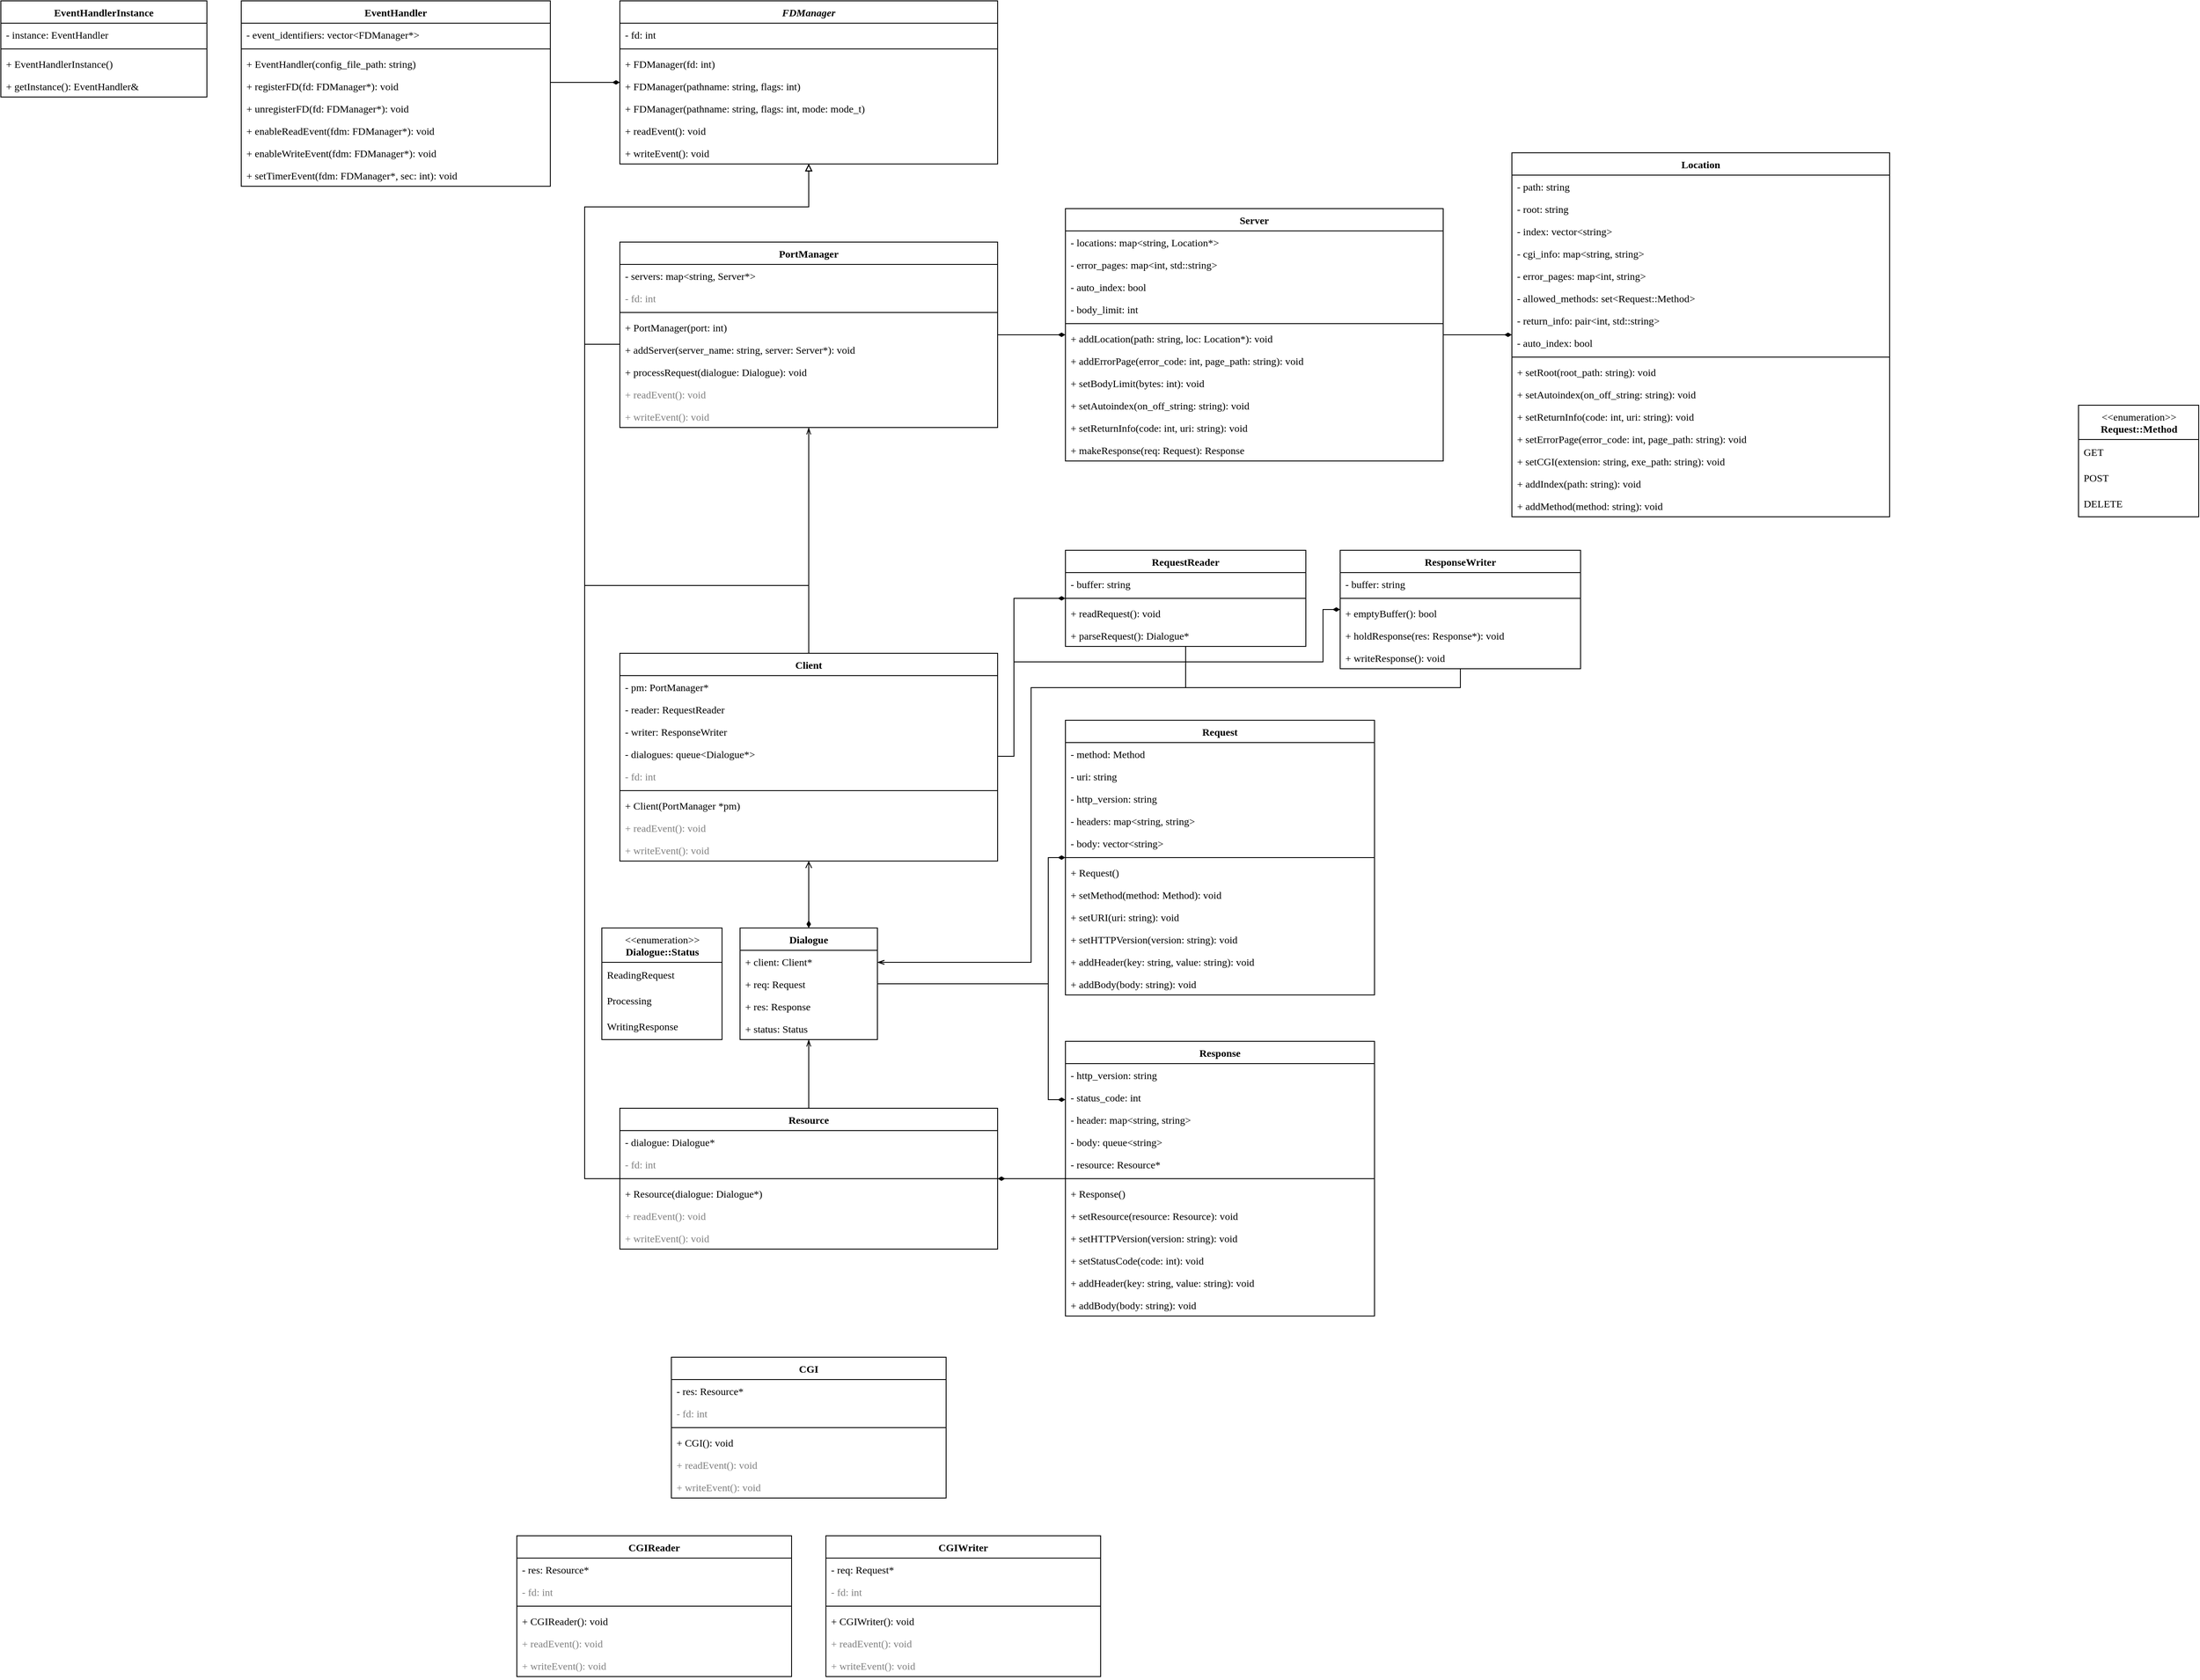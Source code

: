 <mxfile>
    <diagram id="7O_omrfVbfGOhJ8oWqOY" name="Page-1">
        <mxGraphModel dx="929" dy="680" grid="1" gridSize="10" guides="1" tooltips="1" connect="1" arrows="1" fold="1" page="1" pageScale="1" pageWidth="827" pageHeight="1169" math="0" shadow="0">
            <root>
                <mxCell id="0"/>
                <mxCell id="1" parent="0"/>
                <mxCell id="iFJsFlJdxSo0Ghs3sPFQ-22" style="edgeStyle=orthogonalEdgeStyle;orthogonalLoop=1;jettySize=auto;html=1;endArrow=diamondThin;endFill=1;fontFamily=JetBrains Mono;fontSource=https%3A%2F%2Ffonts.googleapis.com%2Fcss%3Ffamily%3DJetBrains%2BMono;rounded=0;" parent="1" source="iFJsFlJdxSo0Ghs3sPFQ-1" target="iFJsFlJdxSo0Ghs3sPFQ-5" edge="1">
                    <mxGeometry relative="1" as="geometry">
                        <Array as="points">
                            <mxPoint x="690" y="135"/>
                            <mxPoint x="690" y="135"/>
                        </Array>
                    </mxGeometry>
                </mxCell>
                <mxCell id="iFJsFlJdxSo0Ghs3sPFQ-1" value="EventHandler" style="swimlane;fontStyle=1;align=center;verticalAlign=top;childLayout=stackLayout;horizontal=1;startSize=26;horizontalStack=0;resizeParent=1;resizeParentMax=0;resizeLast=0;collapsible=1;marginBottom=0;fontFamily=JetBrains Mono;fontSource=https%3A%2F%2Ffonts.googleapis.com%2Fcss%3Ffamily%3DJetBrains%2BMono;" parent="1" vertex="1">
                    <mxGeometry x="320" y="40" width="360" height="216" as="geometry"/>
                </mxCell>
                <mxCell id="iFJsFlJdxSo0Ghs3sPFQ-2" value="- event_identifiers: vector&lt;FDManager*&gt;" style="text;strokeColor=none;fillColor=none;align=left;verticalAlign=top;spacingLeft=4;spacingRight=4;overflow=hidden;rotatable=0;points=[[0,0.5],[1,0.5]];portConstraint=eastwest;fontFamily=JetBrains Mono;fontSource=https%3A%2F%2Ffonts.googleapis.com%2Fcss%3Ffamily%3DJetBrains%2BMono;" parent="iFJsFlJdxSo0Ghs3sPFQ-1" vertex="1">
                    <mxGeometry y="26" width="360" height="26" as="geometry"/>
                </mxCell>
                <mxCell id="iFJsFlJdxSo0Ghs3sPFQ-3" value="" style="line;strokeWidth=1;fillColor=none;align=left;verticalAlign=middle;spacingTop=-1;spacingLeft=3;spacingRight=3;rotatable=0;labelPosition=right;points=[];portConstraint=eastwest;fontFamily=JetBrains Mono;fontSource=https%3A%2F%2Ffonts.googleapis.com%2Fcss%3Ffamily%3DJetBrains%2BMono;" parent="iFJsFlJdxSo0Ghs3sPFQ-1" vertex="1">
                    <mxGeometry y="52" width="360" height="8" as="geometry"/>
                </mxCell>
                <mxCell id="iFJsFlJdxSo0Ghs3sPFQ-39" value="+ EventHandler(config_file_path: string)" style="text;strokeColor=none;fillColor=none;align=left;verticalAlign=top;spacingLeft=4;spacingRight=4;overflow=hidden;rotatable=0;points=[[0,0.5],[1,0.5]];portConstraint=eastwest;fontFamily=JetBrains Mono;fontSource=https%3A%2F%2Ffonts.googleapis.com%2Fcss%3Ffamily%3DJetBrains%2BMono;" parent="iFJsFlJdxSo0Ghs3sPFQ-1" vertex="1">
                    <mxGeometry y="60" width="360" height="26" as="geometry"/>
                </mxCell>
                <mxCell id="iFJsFlJdxSo0Ghs3sPFQ-4" value="+ registerFD(fd: FDManager*): void" style="text;strokeColor=none;fillColor=none;align=left;verticalAlign=top;spacingLeft=4;spacingRight=4;overflow=hidden;rotatable=0;points=[[0,0.5],[1,0.5]];portConstraint=eastwest;fontFamily=JetBrains Mono;fontSource=https%3A%2F%2Ffonts.googleapis.com%2Fcss%3Ffamily%3DJetBrains%2BMono;" parent="iFJsFlJdxSo0Ghs3sPFQ-1" vertex="1">
                    <mxGeometry y="86" width="360" height="26" as="geometry"/>
                </mxCell>
                <mxCell id="iFJsFlJdxSo0Ghs3sPFQ-38" value="+ unregisterFD(fd: FDManager*): void" style="text;strokeColor=none;fillColor=none;align=left;verticalAlign=top;spacingLeft=4;spacingRight=4;overflow=hidden;rotatable=0;points=[[0,0.5],[1,0.5]];portConstraint=eastwest;fontFamily=JetBrains Mono;fontSource=https%3A%2F%2Ffonts.googleapis.com%2Fcss%3Ffamily%3DJetBrains%2BMono;" parent="iFJsFlJdxSo0Ghs3sPFQ-1" vertex="1">
                    <mxGeometry y="112" width="360" height="26" as="geometry"/>
                </mxCell>
                <mxCell id="wLigsZPMJS02Pw-tS1Bv-4" value="+ enableReadEvent(fdm: FDManager*): void" style="text;strokeColor=none;fillColor=none;align=left;verticalAlign=top;spacingLeft=4;spacingRight=4;overflow=hidden;rotatable=0;points=[[0,0.5],[1,0.5]];portConstraint=eastwest;fontFamily=JetBrains Mono;fontSource=https%3A%2F%2Ffonts.googleapis.com%2Fcss%3Ffamily%3DJetBrains%2BMono;" parent="iFJsFlJdxSo0Ghs3sPFQ-1" vertex="1">
                    <mxGeometry y="138" width="360" height="26" as="geometry"/>
                </mxCell>
                <mxCell id="wLigsZPMJS02Pw-tS1Bv-5" value="+ enableWriteEvent(fdm: FDManager*): void" style="text;strokeColor=none;fillColor=none;align=left;verticalAlign=top;spacingLeft=4;spacingRight=4;overflow=hidden;rotatable=0;points=[[0,0.5],[1,0.5]];portConstraint=eastwest;fontFamily=JetBrains Mono;fontSource=https%3A%2F%2Ffonts.googleapis.com%2Fcss%3Ffamily%3DJetBrains%2BMono;" parent="iFJsFlJdxSo0Ghs3sPFQ-1" vertex="1">
                    <mxGeometry y="164" width="360" height="26" as="geometry"/>
                </mxCell>
                <mxCell id="wLigsZPMJS02Pw-tS1Bv-6" value="+ setTimerEvent(fdm: FDManager*, sec: int): void" style="text;strokeColor=none;fillColor=none;align=left;verticalAlign=top;spacingLeft=4;spacingRight=4;overflow=hidden;rotatable=0;points=[[0,0.5],[1,0.5]];portConstraint=eastwest;fontFamily=JetBrains Mono;fontSource=https%3A%2F%2Ffonts.googleapis.com%2Fcss%3Ffamily%3DJetBrains%2BMono;" parent="iFJsFlJdxSo0Ghs3sPFQ-1" vertex="1">
                    <mxGeometry y="190" width="360" height="26" as="geometry"/>
                </mxCell>
                <mxCell id="iFJsFlJdxSo0Ghs3sPFQ-5" value="FDManager" style="swimlane;fontStyle=3;align=center;verticalAlign=top;childLayout=stackLayout;horizontal=1;startSize=26;horizontalStack=0;resizeParent=1;resizeParentMax=0;resizeLast=0;collapsible=1;marginBottom=0;fontFamily=JetBrains Mono;fontSource=https%3A%2F%2Ffonts.googleapis.com%2Fcss%3Ffamily%3DJetBrains%2BMono;" parent="1" vertex="1">
                    <mxGeometry x="761" y="40" width="440" height="190" as="geometry"/>
                </mxCell>
                <mxCell id="iFJsFlJdxSo0Ghs3sPFQ-6" value="- fd: int" style="text;strokeColor=none;fillColor=none;align=left;verticalAlign=top;spacingLeft=4;spacingRight=4;overflow=hidden;rotatable=0;points=[[0,0.5],[1,0.5]];portConstraint=eastwest;fontFamily=JetBrains Mono;fontSource=https%3A%2F%2Ffonts.googleapis.com%2Fcss%3Ffamily%3DJetBrains%2BMono;" parent="iFJsFlJdxSo0Ghs3sPFQ-5" vertex="1">
                    <mxGeometry y="26" width="440" height="26" as="geometry"/>
                </mxCell>
                <mxCell id="iFJsFlJdxSo0Ghs3sPFQ-7" value="" style="line;strokeWidth=1;fillColor=none;align=left;verticalAlign=middle;spacingTop=-1;spacingLeft=3;spacingRight=3;rotatable=0;labelPosition=right;points=[];portConstraint=eastwest;fontFamily=JetBrains Mono;fontSource=https%3A%2F%2Ffonts.googleapis.com%2Fcss%3Ffamily%3DJetBrains%2BMono;" parent="iFJsFlJdxSo0Ghs3sPFQ-5" vertex="1">
                    <mxGeometry y="52" width="440" height="8" as="geometry"/>
                </mxCell>
                <mxCell id="iFJsFlJdxSo0Ghs3sPFQ-41" value="+ FDManager(fd: int)" style="text;strokeColor=none;fillColor=none;align=left;verticalAlign=top;spacingLeft=4;spacingRight=4;overflow=hidden;rotatable=0;points=[[0,0.5],[1,0.5]];portConstraint=eastwest;fontFamily=JetBrains Mono;fontSource=https%3A%2F%2Ffonts.googleapis.com%2Fcss%3Ffamily%3DJetBrains%2BMono;" parent="iFJsFlJdxSo0Ghs3sPFQ-5" vertex="1">
                    <mxGeometry y="60" width="440" height="26" as="geometry"/>
                </mxCell>
                <mxCell id="iFJsFlJdxSo0Ghs3sPFQ-8" value="+ FDManager(pathname: string, flags: int)" style="text;strokeColor=none;fillColor=none;align=left;verticalAlign=top;spacingLeft=4;spacingRight=4;overflow=hidden;rotatable=0;points=[[0,0.5],[1,0.5]];portConstraint=eastwest;fontFamily=JetBrains Mono;fontSource=https%3A%2F%2Ffonts.googleapis.com%2Fcss%3Ffamily%3DJetBrains%2BMono;" parent="iFJsFlJdxSo0Ghs3sPFQ-5" vertex="1">
                    <mxGeometry y="86" width="440" height="26" as="geometry"/>
                </mxCell>
                <mxCell id="iFJsFlJdxSo0Ghs3sPFQ-40" value="+ FDManager(pathname: string, flags: int, mode: mode_t)" style="text;strokeColor=none;fillColor=none;align=left;verticalAlign=top;spacingLeft=4;spacingRight=4;overflow=hidden;rotatable=0;points=[[0,0.5],[1,0.5]];portConstraint=eastwest;fontFamily=JetBrains Mono;fontSource=https%3A%2F%2Ffonts.googleapis.com%2Fcss%3Ffamily%3DJetBrains%2BMono;" parent="iFJsFlJdxSo0Ghs3sPFQ-5" vertex="1">
                    <mxGeometry y="112" width="440" height="26" as="geometry"/>
                </mxCell>
                <mxCell id="iFJsFlJdxSo0Ghs3sPFQ-110" value="+ readEvent(): void" style="text;strokeColor=none;fillColor=none;align=left;verticalAlign=top;spacingLeft=4;spacingRight=4;overflow=hidden;rotatable=0;points=[[0,0.5],[1,0.5]];portConstraint=eastwest;fontFamily=JetBrains Mono;fontSource=https%3A%2F%2Ffonts.googleapis.com%2Fcss%3Ffamily%3DJetBrains%2BMono;" parent="iFJsFlJdxSo0Ghs3sPFQ-5" vertex="1">
                    <mxGeometry y="138" width="440" height="26" as="geometry"/>
                </mxCell>
                <mxCell id="iFJsFlJdxSo0Ghs3sPFQ-111" value="+ writeEvent(): void" style="text;strokeColor=none;fillColor=none;align=left;verticalAlign=top;spacingLeft=4;spacingRight=4;overflow=hidden;rotatable=0;points=[[0,0.5],[1,0.5]];portConstraint=eastwest;fontFamily=JetBrains Mono;fontSource=https%3A%2F%2Ffonts.googleapis.com%2Fcss%3Ffamily%3DJetBrains%2BMono;" parent="iFJsFlJdxSo0Ghs3sPFQ-5" vertex="1">
                    <mxGeometry y="164" width="440" height="26" as="geometry"/>
                </mxCell>
                <mxCell id="iFJsFlJdxSo0Ghs3sPFQ-23" style="edgeStyle=orthogonalEdgeStyle;orthogonalLoop=1;jettySize=auto;html=1;endArrow=block;endFill=0;fontFamily=JetBrains Mono;rounded=0;fontSource=https%3A%2F%2Ffonts.googleapis.com%2Fcss%3Ffamily%3DJetBrains%2BMono;" parent="1" source="iFJsFlJdxSo0Ghs3sPFQ-9" target="iFJsFlJdxSo0Ghs3sPFQ-5" edge="1">
                    <mxGeometry relative="1" as="geometry">
                        <Array as="points">
                            <mxPoint x="720" y="440"/>
                            <mxPoint x="720" y="280"/>
                            <mxPoint x="981" y="280"/>
                        </Array>
                    </mxGeometry>
                </mxCell>
                <mxCell id="wLigsZPMJS02Pw-tS1Bv-61" style="edgeStyle=orthogonalEdgeStyle;rounded=0;orthogonalLoop=1;jettySize=auto;html=1;fontColor=#7F7F7F;startArrow=none;startFill=0;endArrow=diamondThin;endFill=1;" parent="1" source="iFJsFlJdxSo0Ghs3sPFQ-9" target="wLigsZPMJS02Pw-tS1Bv-30" edge="1">
                    <mxGeometry relative="1" as="geometry"/>
                </mxCell>
                <mxCell id="iFJsFlJdxSo0Ghs3sPFQ-9" value="PortManager" style="swimlane;fontStyle=1;align=center;verticalAlign=top;childLayout=stackLayout;horizontal=1;startSize=26;horizontalStack=0;resizeParent=1;resizeParentMax=0;resizeLast=0;collapsible=1;marginBottom=0;fontFamily=JetBrains Mono;fontSource=https%3A%2F%2Ffonts.googleapis.com%2Fcss%3Ffamily%3DJetBrains%2BMono;" parent="1" vertex="1">
                    <mxGeometry x="761" y="321" width="440" height="216" as="geometry"/>
                </mxCell>
                <mxCell id="iFJsFlJdxSo0Ghs3sPFQ-10" value="- servers: map&lt;string, Server*&gt;" style="text;strokeColor=none;fillColor=none;align=left;verticalAlign=top;spacingLeft=4;spacingRight=4;overflow=hidden;rotatable=0;points=[[0,0.5],[1,0.5]];portConstraint=eastwest;fontFamily=JetBrains Mono;fontSource=https%3A%2F%2Ffonts.googleapis.com%2Fcss%3Ffamily%3DJetBrains%2BMono;" parent="iFJsFlJdxSo0Ghs3sPFQ-9" vertex="1">
                    <mxGeometry y="26" width="440" height="26" as="geometry"/>
                </mxCell>
                <mxCell id="iFJsFlJdxSo0Ghs3sPFQ-112" value="- fd: int" style="text;strokeColor=none;fillColor=none;align=left;verticalAlign=top;spacingLeft=4;spacingRight=4;overflow=hidden;rotatable=0;points=[[0,0.5],[1,0.5]];portConstraint=eastwest;fontFamily=JetBrains Mono;fontSource=https%3A%2F%2Ffonts.googleapis.com%2Fcss%3Ffamily%3DJetBrains%2BMono;fontColor=#7F7F7F;" parent="iFJsFlJdxSo0Ghs3sPFQ-9" vertex="1">
                    <mxGeometry y="52" width="440" height="26" as="geometry"/>
                </mxCell>
                <mxCell id="iFJsFlJdxSo0Ghs3sPFQ-11" value="" style="line;strokeWidth=1;fillColor=none;align=left;verticalAlign=middle;spacingTop=-1;spacingLeft=3;spacingRight=3;rotatable=0;labelPosition=right;points=[];portConstraint=eastwest;fontFamily=JetBrains Mono;fontSource=https%3A%2F%2Ffonts.googleapis.com%2Fcss%3Ffamily%3DJetBrains%2BMono;" parent="iFJsFlJdxSo0Ghs3sPFQ-9" vertex="1">
                    <mxGeometry y="78" width="440" height="8" as="geometry"/>
                </mxCell>
                <mxCell id="iFJsFlJdxSo0Ghs3sPFQ-12" value="+ PortManager(port: int)" style="text;strokeColor=none;fillColor=none;align=left;verticalAlign=top;spacingLeft=4;spacingRight=4;overflow=hidden;rotatable=0;points=[[0,0.5],[1,0.5]];portConstraint=eastwest;fontFamily=JetBrains Mono;fontSource=https%3A%2F%2Ffonts.googleapis.com%2Fcss%3Ffamily%3DJetBrains%2BMono;" parent="iFJsFlJdxSo0Ghs3sPFQ-9" vertex="1">
                    <mxGeometry y="86" width="440" height="26" as="geometry"/>
                </mxCell>
                <mxCell id="iFJsFlJdxSo0Ghs3sPFQ-57" value="+ addServer(server_name: string, server: Server*): void" style="text;strokeColor=none;fillColor=none;align=left;verticalAlign=top;spacingLeft=4;spacingRight=4;overflow=hidden;rotatable=0;points=[[0,0.5],[1,0.5]];portConstraint=eastwest;fontFamily=JetBrains Mono;fontSource=https%3A%2F%2Ffonts.googleapis.com%2Fcss%3Ffamily%3DJetBrains%2BMono;" parent="iFJsFlJdxSo0Ghs3sPFQ-9" vertex="1">
                    <mxGeometry y="112" width="440" height="26" as="geometry"/>
                </mxCell>
                <mxCell id="iFJsFlJdxSo0Ghs3sPFQ-59" value="+ processRequest(dialogue: Dialogue): void" style="text;strokeColor=none;fillColor=none;align=left;verticalAlign=top;spacingLeft=4;spacingRight=4;overflow=hidden;rotatable=0;points=[[0,0.5],[1,0.5]];portConstraint=eastwest;fontFamily=JetBrains Mono;fontSource=https%3A%2F%2Ffonts.googleapis.com%2Fcss%3Ffamily%3DJetBrains%2BMono;" parent="iFJsFlJdxSo0Ghs3sPFQ-9" vertex="1">
                    <mxGeometry y="138" width="440" height="26" as="geometry"/>
                </mxCell>
                <mxCell id="iFJsFlJdxSo0Ghs3sPFQ-118" value="+ readEvent(): void" style="text;strokeColor=none;fillColor=none;align=left;verticalAlign=top;spacingLeft=4;spacingRight=4;overflow=hidden;rotatable=0;points=[[0,0.5],[1,0.5]];portConstraint=eastwest;fontFamily=JetBrains Mono;fontSource=https%3A%2F%2Ffonts.googleapis.com%2Fcss%3Ffamily%3DJetBrains%2BMono;fontColor=#7F7F7F;" parent="iFJsFlJdxSo0Ghs3sPFQ-9" vertex="1">
                    <mxGeometry y="164" width="440" height="26" as="geometry"/>
                </mxCell>
                <mxCell id="iFJsFlJdxSo0Ghs3sPFQ-119" value="+ writeEvent(): void" style="text;strokeColor=none;fillColor=none;align=left;verticalAlign=top;spacingLeft=4;spacingRight=4;overflow=hidden;rotatable=0;points=[[0,0.5],[1,0.5]];portConstraint=eastwest;fontFamily=JetBrains Mono;fontSource=https%3A%2F%2Ffonts.googleapis.com%2Fcss%3Ffamily%3DJetBrains%2BMono;fontColor=#7F7F7F;" parent="iFJsFlJdxSo0Ghs3sPFQ-9" vertex="1">
                    <mxGeometry y="190" width="440" height="26" as="geometry"/>
                </mxCell>
                <mxCell id="iFJsFlJdxSo0Ghs3sPFQ-24" style="edgeStyle=orthogonalEdgeStyle;orthogonalLoop=1;jettySize=auto;html=1;endArrow=block;endFill=0;fontFamily=JetBrains Mono;rounded=0;fontSource=https%3A%2F%2Ffonts.googleapis.com%2Fcss%3Ffamily%3DJetBrains%2BMono;" parent="1" source="iFJsFlJdxSo0Ghs3sPFQ-13" target="iFJsFlJdxSo0Ghs3sPFQ-5" edge="1">
                    <mxGeometry relative="1" as="geometry">
                        <Array as="points">
                            <mxPoint x="720" y="721"/>
                            <mxPoint x="720" y="280"/>
                            <mxPoint x="981" y="280"/>
                        </Array>
                    </mxGeometry>
                </mxCell>
                <mxCell id="iFJsFlJdxSo0Ghs3sPFQ-26" style="edgeStyle=orthogonalEdgeStyle;orthogonalLoop=1;jettySize=auto;html=1;endArrow=openThin;endFill=0;fontFamily=JetBrains Mono;rounded=0;fontSource=https%3A%2F%2Ffonts.googleapis.com%2Fcss%3Ffamily%3DJetBrains%2BMono;" parent="1" source="iFJsFlJdxSo0Ghs3sPFQ-13" target="iFJsFlJdxSo0Ghs3sPFQ-9" edge="1">
                    <mxGeometry relative="1" as="geometry">
                        <mxPoint x="840.034" y="426" as="targetPoint"/>
                    </mxGeometry>
                </mxCell>
                <mxCell id="wLigsZPMJS02Pw-tS1Bv-2" style="edgeStyle=orthogonalEdgeStyle;rounded=0;orthogonalLoop=1;jettySize=auto;html=1;fontColor=#7F7F7F;endArrow=diamondThin;endFill=1;" parent="1" source="iFJsFlJdxSo0Ghs3sPFQ-13" target="iFJsFlJdxSo0Ghs3sPFQ-28" edge="1">
                    <mxGeometry relative="1" as="geometry">
                        <Array as="points">
                            <mxPoint x="1220" y="920"/>
                            <mxPoint x="1220" y="736"/>
                        </Array>
                    </mxGeometry>
                </mxCell>
                <mxCell id="wLigsZPMJS02Pw-tS1Bv-3" style="edgeStyle=orthogonalEdgeStyle;rounded=0;orthogonalLoop=1;jettySize=auto;html=1;fontColor=#7F7F7F;endArrow=diamondThin;endFill=1;" parent="1" source="iFJsFlJdxSo0Ghs3sPFQ-13" target="iFJsFlJdxSo0Ghs3sPFQ-32" edge="1">
                    <mxGeometry relative="1" as="geometry">
                        <Array as="points">
                            <mxPoint x="1220" y="920"/>
                            <mxPoint x="1220" y="810"/>
                            <mxPoint x="1580" y="810"/>
                            <mxPoint x="1580" y="749"/>
                        </Array>
                        <mxPoint x="1240" y="940" as="sourcePoint"/>
                    </mxGeometry>
                </mxCell>
                <mxCell id="iFJsFlJdxSo0Ghs3sPFQ-13" value="Client" style="swimlane;fontStyle=1;align=center;verticalAlign=top;childLayout=stackLayout;horizontal=1;startSize=26;horizontalStack=0;resizeParent=1;resizeParentMax=0;resizeLast=0;collapsible=1;marginBottom=0;fontFamily=JetBrains Mono;fontSource=https%3A%2F%2Ffonts.googleapis.com%2Fcss%3Ffamily%3DJetBrains%2BMono;" parent="1" vertex="1">
                    <mxGeometry x="761" y="800" width="440" height="242" as="geometry"/>
                </mxCell>
                <mxCell id="iFJsFlJdxSo0Ghs3sPFQ-62" value="- pm: PortManager*" style="text;strokeColor=none;fillColor=none;align=left;verticalAlign=top;spacingLeft=4;spacingRight=4;overflow=hidden;rotatable=0;points=[[0,0.5],[1,0.5]];portConstraint=eastwest;fontFamily=JetBrains Mono;fontSource=https%3A%2F%2Ffonts.googleapis.com%2Fcss%3Ffamily%3DJetBrains%2BMono;" parent="iFJsFlJdxSo0Ghs3sPFQ-13" vertex="1">
                    <mxGeometry y="26" width="440" height="26" as="geometry"/>
                </mxCell>
                <mxCell id="iFJsFlJdxSo0Ghs3sPFQ-14" value="- reader: RequestReader" style="text;strokeColor=none;fillColor=none;align=left;verticalAlign=top;spacingLeft=4;spacingRight=4;overflow=hidden;rotatable=0;points=[[0,0.5],[1,0.5]];portConstraint=eastwest;fontFamily=JetBrains Mono;fontSource=https%3A%2F%2Ffonts.googleapis.com%2Fcss%3Ffamily%3DJetBrains%2BMono;" parent="iFJsFlJdxSo0Ghs3sPFQ-13" vertex="1">
                    <mxGeometry y="52" width="440" height="26" as="geometry"/>
                </mxCell>
                <mxCell id="iFJsFlJdxSo0Ghs3sPFQ-43" value="- writer: ResponseWriter" style="text;strokeColor=none;fillColor=none;align=left;verticalAlign=top;spacingLeft=4;spacingRight=4;overflow=hidden;rotatable=0;points=[[0,0.5],[1,0.5]];portConstraint=eastwest;fontFamily=JetBrains Mono;fontSource=https%3A%2F%2Ffonts.googleapis.com%2Fcss%3Ffamily%3DJetBrains%2BMono;" parent="iFJsFlJdxSo0Ghs3sPFQ-13" vertex="1">
                    <mxGeometry y="78" width="440" height="26" as="geometry"/>
                </mxCell>
                <mxCell id="iFJsFlJdxSo0Ghs3sPFQ-55" value="- dialogues: queue&lt;Dialogue*&gt;" style="text;strokeColor=none;fillColor=none;align=left;verticalAlign=top;spacingLeft=4;spacingRight=4;overflow=hidden;rotatable=0;points=[[0,0.5],[1,0.5]];portConstraint=eastwest;fontFamily=JetBrains Mono;fontSource=https%3A%2F%2Ffonts.googleapis.com%2Fcss%3Ffamily%3DJetBrains%2BMono;" parent="iFJsFlJdxSo0Ghs3sPFQ-13" vertex="1">
                    <mxGeometry y="104" width="440" height="26" as="geometry"/>
                </mxCell>
                <mxCell id="iFJsFlJdxSo0Ghs3sPFQ-116" value="- fd: int" style="text;strokeColor=none;fillColor=none;align=left;verticalAlign=top;spacingLeft=4;spacingRight=4;overflow=hidden;rotatable=0;points=[[0,0.5],[1,0.5]];portConstraint=eastwest;fontFamily=JetBrains Mono;fontSource=https%3A%2F%2Ffonts.googleapis.com%2Fcss%3Ffamily%3DJetBrains%2BMono;fontColor=#7F7F7F;" parent="iFJsFlJdxSo0Ghs3sPFQ-13" vertex="1">
                    <mxGeometry y="130" width="440" height="26" as="geometry"/>
                </mxCell>
                <mxCell id="iFJsFlJdxSo0Ghs3sPFQ-15" value="" style="line;strokeWidth=1;fillColor=none;align=left;verticalAlign=middle;spacingTop=-1;spacingLeft=3;spacingRight=3;rotatable=0;labelPosition=right;points=[];portConstraint=eastwest;fontFamily=JetBrains Mono;fontSource=https%3A%2F%2Ffonts.googleapis.com%2Fcss%3Ffamily%3DJetBrains%2BMono;" parent="iFJsFlJdxSo0Ghs3sPFQ-13" vertex="1">
                    <mxGeometry y="156" width="440" height="8" as="geometry"/>
                </mxCell>
                <mxCell id="iFJsFlJdxSo0Ghs3sPFQ-16" value="+ Client(PortManager *pm)" style="text;strokeColor=none;fillColor=none;align=left;verticalAlign=top;spacingLeft=4;spacingRight=4;overflow=hidden;rotatable=0;points=[[0,0.5],[1,0.5]];portConstraint=eastwest;fontFamily=JetBrains Mono;fontSource=https%3A%2F%2Ffonts.googleapis.com%2Fcss%3Ffamily%3DJetBrains%2BMono;" parent="iFJsFlJdxSo0Ghs3sPFQ-13" vertex="1">
                    <mxGeometry y="164" width="440" height="26" as="geometry"/>
                </mxCell>
                <mxCell id="iFJsFlJdxSo0Ghs3sPFQ-120" value="+ readEvent(): void" style="text;strokeColor=none;fillColor=none;align=left;verticalAlign=top;spacingLeft=4;spacingRight=4;overflow=hidden;rotatable=0;points=[[0,0.5],[1,0.5]];portConstraint=eastwest;fontFamily=JetBrains Mono;fontSource=https%3A%2F%2Ffonts.googleapis.com%2Fcss%3Ffamily%3DJetBrains%2BMono;fontColor=#7F7F7F;" parent="iFJsFlJdxSo0Ghs3sPFQ-13" vertex="1">
                    <mxGeometry y="190" width="440" height="26" as="geometry"/>
                </mxCell>
                <mxCell id="iFJsFlJdxSo0Ghs3sPFQ-121" value="+ writeEvent(): void" style="text;strokeColor=none;fillColor=none;align=left;verticalAlign=top;spacingLeft=4;spacingRight=4;overflow=hidden;rotatable=0;points=[[0,0.5],[1,0.5]];portConstraint=eastwest;fontFamily=JetBrains Mono;fontSource=https%3A%2F%2Ffonts.googleapis.com%2Fcss%3Ffamily%3DJetBrains%2BMono;fontColor=#7F7F7F;" parent="iFJsFlJdxSo0Ghs3sPFQ-13" vertex="1">
                    <mxGeometry y="216" width="440" height="26" as="geometry"/>
                </mxCell>
                <mxCell id="iFJsFlJdxSo0Ghs3sPFQ-25" style="edgeStyle=orthogonalEdgeStyle;orthogonalLoop=1;jettySize=auto;html=1;endArrow=block;endFill=0;fontFamily=JetBrains Mono;rounded=0;fontSource=https%3A%2F%2Ffonts.googleapis.com%2Fcss%3Ffamily%3DJetBrains%2BMono;" parent="1" source="iFJsFlJdxSo0Ghs3sPFQ-17" target="iFJsFlJdxSo0Ghs3sPFQ-5" edge="1">
                    <mxGeometry relative="1" as="geometry">
                        <Array as="points">
                            <mxPoint x="720" y="1412"/>
                            <mxPoint x="720" y="280"/>
                            <mxPoint x="981" y="280"/>
                        </Array>
                    </mxGeometry>
                </mxCell>
                <mxCell id="iFJsFlJdxSo0Ghs3sPFQ-27" style="edgeStyle=orthogonalEdgeStyle;orthogonalLoop=1;jettySize=auto;html=1;endArrow=openThin;endFill=0;fontFamily=JetBrains Mono;fontSource=https%3A%2F%2Ffonts.googleapis.com%2Fcss%3Ffamily%3DJetBrains%2BMono;rounded=0;" parent="1" source="iFJsFlJdxSo0Ghs3sPFQ-17" target="iFJsFlJdxSo0Ghs3sPFQ-49" edge="1">
                    <mxGeometry relative="1" as="geometry">
                        <Array as="points">
                            <mxPoint x="970" y="1220"/>
                            <mxPoint x="970" y="1220"/>
                        </Array>
                    </mxGeometry>
                </mxCell>
                <mxCell id="iFJsFlJdxSo0Ghs3sPFQ-17" value="Resource" style="swimlane;fontStyle=1;align=center;verticalAlign=top;childLayout=stackLayout;horizontal=1;startSize=26;horizontalStack=0;resizeParent=1;resizeParentMax=0;resizeLast=0;collapsible=1;marginBottom=0;fontFamily=JetBrains Mono;fontSource=https%3A%2F%2Ffonts.googleapis.com%2Fcss%3Ffamily%3DJetBrains%2BMono;" parent="1" vertex="1">
                    <mxGeometry x="761" y="1330" width="440" height="164" as="geometry"/>
                </mxCell>
                <mxCell id="01LKnUzwDYek3KCBofWs-8" value="- dialogue: Dialogue*" style="text;strokeColor=none;fillColor=none;align=left;verticalAlign=top;spacingLeft=4;spacingRight=4;overflow=hidden;rotatable=0;points=[[0,0.5],[1,0.5]];portConstraint=eastwest;fontFamily=JetBrains Mono;fontSource=https%3A%2F%2Ffonts.googleapis.com%2Fcss%3Ffamily%3DJetBrains%2BMono;" parent="iFJsFlJdxSo0Ghs3sPFQ-17" vertex="1">
                    <mxGeometry y="26" width="440" height="26" as="geometry"/>
                </mxCell>
                <mxCell id="iFJsFlJdxSo0Ghs3sPFQ-117" value="- fd: int" style="text;strokeColor=none;fillColor=none;align=left;verticalAlign=top;spacingLeft=4;spacingRight=4;overflow=hidden;rotatable=0;points=[[0,0.5],[1,0.5]];portConstraint=eastwest;fontFamily=JetBrains Mono;fontSource=https%3A%2F%2Ffonts.googleapis.com%2Fcss%3Ffamily%3DJetBrains%2BMono;fontColor=#7F7F7F;" parent="iFJsFlJdxSo0Ghs3sPFQ-17" vertex="1">
                    <mxGeometry y="52" width="440" height="26" as="geometry"/>
                </mxCell>
                <mxCell id="iFJsFlJdxSo0Ghs3sPFQ-19" value="" style="line;strokeWidth=1;fillColor=none;align=left;verticalAlign=middle;spacingTop=-1;spacingLeft=3;spacingRight=3;rotatable=0;labelPosition=right;points=[];portConstraint=eastwest;fontFamily=JetBrains Mono;fontSource=https%3A%2F%2Ffonts.googleapis.com%2Fcss%3Ffamily%3DJetBrains%2BMono;" parent="iFJsFlJdxSo0Ghs3sPFQ-17" vertex="1">
                    <mxGeometry y="78" width="440" height="8" as="geometry"/>
                </mxCell>
                <mxCell id="iFJsFlJdxSo0Ghs3sPFQ-20" value="+ Resource(dialogue: Dialogue*)" style="text;strokeColor=none;fillColor=none;align=left;verticalAlign=top;spacingLeft=4;spacingRight=4;overflow=hidden;rotatable=0;points=[[0,0.5],[1,0.5]];portConstraint=eastwest;fontFamily=JetBrains Mono;fontSource=https%3A%2F%2Ffonts.googleapis.com%2Fcss%3Ffamily%3DJetBrains%2BMono;" parent="iFJsFlJdxSo0Ghs3sPFQ-17" vertex="1">
                    <mxGeometry y="86" width="440" height="26" as="geometry"/>
                </mxCell>
                <mxCell id="iFJsFlJdxSo0Ghs3sPFQ-122" value="+ readEvent(): void" style="text;strokeColor=none;fillColor=none;align=left;verticalAlign=top;spacingLeft=4;spacingRight=4;overflow=hidden;rotatable=0;points=[[0,0.5],[1,0.5]];portConstraint=eastwest;fontFamily=JetBrains Mono;fontSource=https%3A%2F%2Ffonts.googleapis.com%2Fcss%3Ffamily%3DJetBrains%2BMono;fontColor=#7F7F7F;" parent="iFJsFlJdxSo0Ghs3sPFQ-17" vertex="1">
                    <mxGeometry y="112" width="440" height="26" as="geometry"/>
                </mxCell>
                <mxCell id="iFJsFlJdxSo0Ghs3sPFQ-123" value="+ writeEvent(): void" style="text;strokeColor=none;fillColor=none;align=left;verticalAlign=top;spacingLeft=4;spacingRight=4;overflow=hidden;rotatable=0;points=[[0,0.5],[1,0.5]];portConstraint=eastwest;fontFamily=JetBrains Mono;fontSource=https%3A%2F%2Ffonts.googleapis.com%2Fcss%3Ffamily%3DJetBrains%2BMono;fontColor=#7F7F7F;" parent="iFJsFlJdxSo0Ghs3sPFQ-17" vertex="1">
                    <mxGeometry y="138" width="440" height="26" as="geometry"/>
                </mxCell>
                <mxCell id="iFJsFlJdxSo0Ghs3sPFQ-28" value="RequestReader" style="swimlane;fontStyle=1;align=center;verticalAlign=top;childLayout=stackLayout;horizontal=1;startSize=26;horizontalStack=0;resizeParent=1;resizeParentMax=0;resizeLast=0;collapsible=1;marginBottom=0;fontFamily=JetBrains Mono;fontSource=https%3A%2F%2Ffonts.googleapis.com%2Fcss%3Ffamily%3DJetBrains%2BMono;" parent="1" vertex="1">
                    <mxGeometry x="1280" y="680" width="280" height="112" as="geometry"/>
                </mxCell>
                <mxCell id="iFJsFlJdxSo0Ghs3sPFQ-29" value="- buffer: string" style="text;strokeColor=none;fillColor=none;align=left;verticalAlign=top;spacingLeft=4;spacingRight=4;overflow=hidden;rotatable=0;points=[[0,0.5],[1,0.5]];portConstraint=eastwest;fontFamily=JetBrains Mono;fontSource=https%3A%2F%2Ffonts.googleapis.com%2Fcss%3Ffamily%3DJetBrains%2BMono;" parent="iFJsFlJdxSo0Ghs3sPFQ-28" vertex="1">
                    <mxGeometry y="26" width="280" height="26" as="geometry"/>
                </mxCell>
                <mxCell id="iFJsFlJdxSo0Ghs3sPFQ-30" value="" style="line;strokeWidth=1;fillColor=none;align=left;verticalAlign=middle;spacingTop=-1;spacingLeft=3;spacingRight=3;rotatable=0;labelPosition=right;points=[];portConstraint=eastwest;fontFamily=JetBrains Mono;fontSource=https%3A%2F%2Ffonts.googleapis.com%2Fcss%3Ffamily%3DJetBrains%2BMono;" parent="iFJsFlJdxSo0Ghs3sPFQ-28" vertex="1">
                    <mxGeometry y="52" width="280" height="8" as="geometry"/>
                </mxCell>
                <mxCell id="iFJsFlJdxSo0Ghs3sPFQ-31" value="+ readRequest(): void" style="text;strokeColor=none;fillColor=none;align=left;verticalAlign=top;spacingLeft=4;spacingRight=4;overflow=hidden;rotatable=0;points=[[0,0.5],[1,0.5]];portConstraint=eastwest;fontFamily=JetBrains Mono;fontSource=https%3A%2F%2Ffonts.googleapis.com%2Fcss%3Ffamily%3DJetBrains%2BMono;" parent="iFJsFlJdxSo0Ghs3sPFQ-28" vertex="1">
                    <mxGeometry y="60" width="280" height="26" as="geometry"/>
                </mxCell>
                <mxCell id="iFJsFlJdxSo0Ghs3sPFQ-56" value="+ parseRequest(): Dialogue*" style="text;strokeColor=none;fillColor=none;align=left;verticalAlign=top;spacingLeft=4;spacingRight=4;overflow=hidden;rotatable=0;points=[[0,0.5],[1,0.5]];portConstraint=eastwest;fontFamily=JetBrains Mono;fontSource=https%3A%2F%2Ffonts.googleapis.com%2Fcss%3Ffamily%3DJetBrains%2BMono;" parent="iFJsFlJdxSo0Ghs3sPFQ-28" vertex="1">
                    <mxGeometry y="86" width="280" height="26" as="geometry"/>
                </mxCell>
                <mxCell id="iFJsFlJdxSo0Ghs3sPFQ-32" value="ResponseWriter" style="swimlane;fontStyle=1;align=center;verticalAlign=top;childLayout=stackLayout;horizontal=1;startSize=26;horizontalStack=0;resizeParent=1;resizeParentMax=0;resizeLast=0;collapsible=1;marginBottom=0;fontFamily=JetBrains Mono;fontSource=https%3A%2F%2Ffonts.googleapis.com%2Fcss%3Ffamily%3DJetBrains%2BMono;" parent="1" vertex="1">
                    <mxGeometry x="1600" y="680" width="280" height="138" as="geometry"/>
                </mxCell>
                <mxCell id="iFJsFlJdxSo0Ghs3sPFQ-33" value="- buffer: string" style="text;strokeColor=none;fillColor=none;align=left;verticalAlign=top;spacingLeft=4;spacingRight=4;overflow=hidden;rotatable=0;points=[[0,0.5],[1,0.5]];portConstraint=eastwest;fontFamily=JetBrains Mono;fontSource=https%3A%2F%2Ffonts.googleapis.com%2Fcss%3Ffamily%3DJetBrains%2BMono;" parent="iFJsFlJdxSo0Ghs3sPFQ-32" vertex="1">
                    <mxGeometry y="26" width="280" height="26" as="geometry"/>
                </mxCell>
                <mxCell id="iFJsFlJdxSo0Ghs3sPFQ-34" value="" style="line;strokeWidth=1;fillColor=none;align=left;verticalAlign=middle;spacingTop=-1;spacingLeft=3;spacingRight=3;rotatable=0;labelPosition=right;points=[];portConstraint=eastwest;fontFamily=JetBrains Mono;fontSource=https%3A%2F%2Ffonts.googleapis.com%2Fcss%3Ffamily%3DJetBrains%2BMono;" parent="iFJsFlJdxSo0Ghs3sPFQ-32" vertex="1">
                    <mxGeometry y="52" width="280" height="8" as="geometry"/>
                </mxCell>
                <mxCell id="wLigsZPMJS02Pw-tS1Bv-16" value="+ emptyBuffer(): bool" style="text;strokeColor=none;fillColor=none;align=left;verticalAlign=top;spacingLeft=4;spacingRight=4;overflow=hidden;rotatable=0;points=[[0,0.5],[1,0.5]];portConstraint=eastwest;fontFamily=JetBrains Mono;fontSource=https%3A%2F%2Ffonts.googleapis.com%2Fcss%3Ffamily%3DJetBrains%2BMono;" parent="iFJsFlJdxSo0Ghs3sPFQ-32" vertex="1">
                    <mxGeometry y="60" width="280" height="26" as="geometry"/>
                </mxCell>
                <mxCell id="iFJsFlJdxSo0Ghs3sPFQ-35" value="+ holdResponse(res: Response*): void" style="text;strokeColor=none;fillColor=none;align=left;verticalAlign=top;spacingLeft=4;spacingRight=4;overflow=hidden;rotatable=0;points=[[0,0.5],[1,0.5]];portConstraint=eastwest;fontFamily=JetBrains Mono;fontSource=https%3A%2F%2Ffonts.googleapis.com%2Fcss%3Ffamily%3DJetBrains%2BMono;" parent="iFJsFlJdxSo0Ghs3sPFQ-32" vertex="1">
                    <mxGeometry y="86" width="280" height="26" as="geometry"/>
                </mxCell>
                <mxCell id="iFJsFlJdxSo0Ghs3sPFQ-58" value="+ writeResponse(): void" style="text;strokeColor=none;fillColor=none;align=left;verticalAlign=top;spacingLeft=4;spacingRight=4;overflow=hidden;rotatable=0;points=[[0,0.5],[1,0.5]];portConstraint=eastwest;fontFamily=JetBrains Mono;fontSource=https%3A%2F%2Ffonts.googleapis.com%2Fcss%3Ffamily%3DJetBrains%2BMono;" parent="iFJsFlJdxSo0Ghs3sPFQ-32" vertex="1">
                    <mxGeometry y="112" width="280" height="26" as="geometry"/>
                </mxCell>
                <mxCell id="wLigsZPMJS02Pw-tS1Bv-27" style="edgeStyle=orthogonalEdgeStyle;rounded=0;orthogonalLoop=1;jettySize=auto;html=1;fontColor=#7F7F7F;endArrow=none;endFill=0;startArrow=openThin;startFill=0;" parent="1" source="iFJsFlJdxSo0Ghs3sPFQ-49" target="iFJsFlJdxSo0Ghs3sPFQ-28" edge="1">
                    <mxGeometry relative="1" as="geometry">
                        <mxPoint x="1550" y="856" as="targetPoint"/>
                        <Array as="points">
                            <mxPoint x="1240" y="1160"/>
                            <mxPoint x="1240" y="840"/>
                            <mxPoint x="1420" y="840"/>
                        </Array>
                    </mxGeometry>
                </mxCell>
                <mxCell id="wLigsZPMJS02Pw-tS1Bv-28" style="edgeStyle=orthogonalEdgeStyle;rounded=0;orthogonalLoop=1;jettySize=auto;html=1;fontColor=#7F7F7F;endArrow=none;endFill=0;startArrow=openThin;startFill=0;" parent="1" source="iFJsFlJdxSo0Ghs3sPFQ-49" target="iFJsFlJdxSo0Ghs3sPFQ-32" edge="1">
                    <mxGeometry relative="1" as="geometry">
                        <Array as="points">
                            <mxPoint x="1240" y="1160"/>
                            <mxPoint x="1240" y="840"/>
                            <mxPoint x="1740" y="840"/>
                        </Array>
                    </mxGeometry>
                </mxCell>
                <mxCell id="iFJsFlJdxSo0Ghs3sPFQ-49" value="Dialogue" style="swimlane;fontStyle=1;childLayout=stackLayout;horizontal=1;startSize=26;fillColor=none;horizontalStack=0;resizeParent=1;resizeParentMax=0;resizeLast=0;collapsible=1;marginBottom=0;fontFamily=JetBrains Mono;fontSource=https%3A%2F%2Ffonts.googleapis.com%2Fcss%3Ffamily%3DJetBrains%2BMono;" parent="1" vertex="1">
                    <mxGeometry x="901" y="1120" width="160" height="130" as="geometry"/>
                </mxCell>
                <mxCell id="iFJsFlJdxSo0Ghs3sPFQ-85" value="+ client: Client*" style="text;strokeColor=none;fillColor=none;align=left;verticalAlign=top;spacingLeft=4;spacingRight=4;overflow=hidden;rotatable=0;points=[[0,0.5],[1,0.5]];portConstraint=eastwest;fontFamily=JetBrains Mono;fontSource=https%3A%2F%2Ffonts.googleapis.com%2Fcss%3Ffamily%3DJetBrains%2BMono;" parent="iFJsFlJdxSo0Ghs3sPFQ-49" vertex="1">
                    <mxGeometry y="26" width="160" height="26" as="geometry"/>
                </mxCell>
                <mxCell id="iFJsFlJdxSo0Ghs3sPFQ-53" value="+ req: Request" style="text;strokeColor=none;fillColor=none;align=left;verticalAlign=top;spacingLeft=4;spacingRight=4;overflow=hidden;rotatable=0;points=[[0,0.5],[1,0.5]];portConstraint=eastwest;fontFamily=JetBrains Mono;fontSource=https%3A%2F%2Ffonts.googleapis.com%2Fcss%3Ffamily%3DJetBrains%2BMono;" parent="iFJsFlJdxSo0Ghs3sPFQ-49" vertex="1">
                    <mxGeometry y="52" width="160" height="26" as="geometry"/>
                </mxCell>
                <mxCell id="iFJsFlJdxSo0Ghs3sPFQ-54" value="+ res: Response" style="text;strokeColor=none;fillColor=none;align=left;verticalAlign=top;spacingLeft=4;spacingRight=4;overflow=hidden;rotatable=0;points=[[0,0.5],[1,0.5]];portConstraint=eastwest;fontFamily=JetBrains Mono;fontSource=https%3A%2F%2Ffonts.googleapis.com%2Fcss%3Ffamily%3DJetBrains%2BMono;" parent="iFJsFlJdxSo0Ghs3sPFQ-49" vertex="1">
                    <mxGeometry y="78" width="160" height="26" as="geometry"/>
                </mxCell>
                <mxCell id="wLigsZPMJS02Pw-tS1Bv-63" value="+ status: Status" style="text;strokeColor=none;fillColor=none;align=left;verticalAlign=top;spacingLeft=4;spacingRight=4;overflow=hidden;rotatable=0;points=[[0,0.5],[1,0.5]];portConstraint=eastwest;fontFamily=JetBrains Mono;fontSource=https%3A%2F%2Ffonts.googleapis.com%2Fcss%3Ffamily%3DJetBrains%2BMono;fontStyle=0" parent="iFJsFlJdxSo0Ghs3sPFQ-49" vertex="1">
                    <mxGeometry y="104" width="160" height="26" as="geometry"/>
                </mxCell>
                <mxCell id="wLigsZPMJS02Pw-tS1Bv-1" style="edgeStyle=orthogonalEdgeStyle;rounded=0;orthogonalLoop=1;jettySize=auto;html=1;fontColor=#7F7F7F;endArrow=diamondThin;endFill=1;startArrow=open;startFill=0;" parent="1" source="iFJsFlJdxSo0Ghs3sPFQ-13" target="iFJsFlJdxSo0Ghs3sPFQ-49" edge="1">
                    <mxGeometry relative="1" as="geometry">
                        <Array as="points">
                            <mxPoint x="981" y="1070"/>
                            <mxPoint x="981" y="1070"/>
                        </Array>
                    </mxGeometry>
                </mxCell>
                <mxCell id="wLigsZPMJS02Pw-tS1Bv-7" value="EventHandlerInstance" style="swimlane;fontStyle=1;align=center;verticalAlign=top;childLayout=stackLayout;horizontal=1;startSize=26;horizontalStack=0;resizeParent=1;resizeParentMax=0;resizeLast=0;collapsible=1;marginBottom=0;fontFamily=JetBrains Mono;fontSource=https%3A%2F%2Ffonts.googleapis.com%2Fcss%3Ffamily%3DJetBrains%2BMono;" parent="1" vertex="1">
                    <mxGeometry x="40" y="40" width="240" height="112" as="geometry"/>
                </mxCell>
                <mxCell id="wLigsZPMJS02Pw-tS1Bv-8" value="- instance: EventHandler" style="text;strokeColor=none;fillColor=none;align=left;verticalAlign=top;spacingLeft=4;spacingRight=4;overflow=hidden;rotatable=0;points=[[0,0.5],[1,0.5]];portConstraint=eastwest;fontFamily=JetBrains Mono;fontSource=https%3A%2F%2Ffonts.googleapis.com%2Fcss%3Ffamily%3DJetBrains%2BMono;" parent="wLigsZPMJS02Pw-tS1Bv-7" vertex="1">
                    <mxGeometry y="26" width="240" height="26" as="geometry"/>
                </mxCell>
                <mxCell id="wLigsZPMJS02Pw-tS1Bv-9" value="" style="line;strokeWidth=1;fillColor=none;align=left;verticalAlign=middle;spacingTop=-1;spacingLeft=3;spacingRight=3;rotatable=0;labelPosition=right;points=[];portConstraint=eastwest;fontFamily=JetBrains Mono;fontSource=https%3A%2F%2Ffonts.googleapis.com%2Fcss%3Ffamily%3DJetBrains%2BMono;" parent="wLigsZPMJS02Pw-tS1Bv-7" vertex="1">
                    <mxGeometry y="52" width="240" height="8" as="geometry"/>
                </mxCell>
                <mxCell id="wLigsZPMJS02Pw-tS1Bv-10" value="+ EventHandlerInstance()" style="text;strokeColor=none;fillColor=none;align=left;verticalAlign=top;spacingLeft=4;spacingRight=4;overflow=hidden;rotatable=0;points=[[0,0.5],[1,0.5]];portConstraint=eastwest;fontFamily=JetBrains Mono;fontSource=https%3A%2F%2Ffonts.googleapis.com%2Fcss%3Ffamily%3DJetBrains%2BMono;" parent="wLigsZPMJS02Pw-tS1Bv-7" vertex="1">
                    <mxGeometry y="60" width="240" height="26" as="geometry"/>
                </mxCell>
                <mxCell id="wLigsZPMJS02Pw-tS1Bv-11" value="+ getInstance(): EventHandler&amp;" style="text;strokeColor=none;fillColor=none;align=left;verticalAlign=top;spacingLeft=4;spacingRight=4;overflow=hidden;rotatable=0;points=[[0,0.5],[1,0.5]];portConstraint=eastwest;fontFamily=JetBrains Mono;fontSource=https%3A%2F%2Ffonts.googleapis.com%2Fcss%3Ffamily%3DJetBrains%2BMono;" parent="wLigsZPMJS02Pw-tS1Bv-7" vertex="1">
                    <mxGeometry y="86" width="240" height="26" as="geometry"/>
                </mxCell>
                <mxCell id="wLigsZPMJS02Pw-tS1Bv-17" value="CGIReader" style="swimlane;fontStyle=1;align=center;verticalAlign=top;childLayout=stackLayout;horizontal=1;startSize=26;horizontalStack=0;resizeParent=1;resizeParentMax=0;resizeLast=0;collapsible=1;marginBottom=0;fontFamily=JetBrains Mono;fontSource=https%3A%2F%2Ffonts.googleapis.com%2Fcss%3Ffamily%3DJetBrains%2BMono;" parent="1" vertex="1">
                    <mxGeometry x="641" y="1828" width="320" height="164" as="geometry"/>
                </mxCell>
                <mxCell id="01LKnUzwDYek3KCBofWs-21" value="- res: Resource*" style="text;strokeColor=none;fillColor=none;align=left;verticalAlign=top;spacingLeft=4;spacingRight=4;overflow=hidden;rotatable=0;points=[[0,0.5],[1,0.5]];portConstraint=eastwest;fontFamily=JetBrains Mono;fontSource=https%3A%2F%2Ffonts.googleapis.com%2Fcss%3Ffamily%3DJetBrains%2BMono;" parent="wLigsZPMJS02Pw-tS1Bv-17" vertex="1">
                    <mxGeometry y="26" width="320" height="26" as="geometry"/>
                </mxCell>
                <mxCell id="01LKnUzwDYek3KCBofWs-2" value="- fd: int" style="text;strokeColor=none;fillColor=none;align=left;verticalAlign=top;spacingLeft=4;spacingRight=4;overflow=hidden;rotatable=0;points=[[0,0.5],[1,0.5]];portConstraint=eastwest;fontFamily=JetBrains Mono;fontSource=https%3A%2F%2Ffonts.googleapis.com%2Fcss%3Ffamily%3DJetBrains%2BMono;fontColor=#7F7F7F;" parent="wLigsZPMJS02Pw-tS1Bv-17" vertex="1">
                    <mxGeometry y="52" width="320" height="26" as="geometry"/>
                </mxCell>
                <mxCell id="wLigsZPMJS02Pw-tS1Bv-19" value="" style="line;strokeWidth=1;fillColor=none;align=left;verticalAlign=middle;spacingTop=-1;spacingLeft=3;spacingRight=3;rotatable=0;labelPosition=right;points=[];portConstraint=eastwest;fontFamily=JetBrains Mono;fontSource=https%3A%2F%2Ffonts.googleapis.com%2Fcss%3Ffamily%3DJetBrains%2BMono;" parent="wLigsZPMJS02Pw-tS1Bv-17" vertex="1">
                    <mxGeometry y="78" width="320" height="8" as="geometry"/>
                </mxCell>
                <mxCell id="wLigsZPMJS02Pw-tS1Bv-20" value="+ CGIReader(): void" style="text;strokeColor=none;fillColor=none;align=left;verticalAlign=top;spacingLeft=4;spacingRight=4;overflow=hidden;rotatable=0;points=[[0,0.5],[1,0.5]];portConstraint=eastwest;fontFamily=JetBrains Mono;fontSource=https%3A%2F%2Ffonts.googleapis.com%2Fcss%3Ffamily%3DJetBrains%2BMono;" parent="wLigsZPMJS02Pw-tS1Bv-17" vertex="1">
                    <mxGeometry y="86" width="320" height="26" as="geometry"/>
                </mxCell>
                <mxCell id="01LKnUzwDYek3KCBofWs-3" value="+ readEvent(): void" style="text;strokeColor=none;fillColor=none;align=left;verticalAlign=top;spacingLeft=4;spacingRight=4;overflow=hidden;rotatable=0;points=[[0,0.5],[1,0.5]];portConstraint=eastwest;fontFamily=JetBrains Mono;fontSource=https%3A%2F%2Ffonts.googleapis.com%2Fcss%3Ffamily%3DJetBrains%2BMono;fontColor=#7F7F7F;" parent="wLigsZPMJS02Pw-tS1Bv-17" vertex="1">
                    <mxGeometry y="112" width="320" height="26" as="geometry"/>
                </mxCell>
                <mxCell id="01LKnUzwDYek3KCBofWs-4" value="+ writeEvent(): void" style="text;strokeColor=none;fillColor=none;align=left;verticalAlign=top;spacingLeft=4;spacingRight=4;overflow=hidden;rotatable=0;points=[[0,0.5],[1,0.5]];portConstraint=eastwest;fontFamily=JetBrains Mono;fontSource=https%3A%2F%2Ffonts.googleapis.com%2Fcss%3Ffamily%3DJetBrains%2BMono;fontColor=#7F7F7F;" parent="wLigsZPMJS02Pw-tS1Bv-17" vertex="1">
                    <mxGeometry y="138" width="320" height="26" as="geometry"/>
                </mxCell>
                <mxCell id="wLigsZPMJS02Pw-tS1Bv-62" style="edgeStyle=orthogonalEdgeStyle;rounded=0;orthogonalLoop=1;jettySize=auto;html=1;fontColor=#7F7F7F;startArrow=none;startFill=0;endArrow=diamondThin;endFill=1;" parent="1" source="wLigsZPMJS02Pw-tS1Bv-30" target="wLigsZPMJS02Pw-tS1Bv-35" edge="1">
                    <mxGeometry relative="1" as="geometry"/>
                </mxCell>
                <mxCell id="wLigsZPMJS02Pw-tS1Bv-30" value="Server" style="swimlane;fontStyle=1;align=center;verticalAlign=top;childLayout=stackLayout;horizontal=1;startSize=26;horizontalStack=0;resizeParent=1;resizeParentMax=0;resizeLast=0;collapsible=1;marginBottom=0;fontFamily=JetBrains Mono;fontSource=https%3A%2F%2Ffonts.googleapis.com%2Fcss%3Ffamily%3DJetBrains%2BMono;" parent="1" vertex="1">
                    <mxGeometry x="1280" y="282" width="440" height="294" as="geometry"/>
                </mxCell>
                <mxCell id="wLigsZPMJS02Pw-tS1Bv-31" value="- locations: map&lt;string, Location*&gt;" style="text;strokeColor=none;fillColor=none;align=left;verticalAlign=top;spacingLeft=4;spacingRight=4;overflow=hidden;rotatable=0;points=[[0,0.5],[1,0.5]];portConstraint=eastwest;fontFamily=JetBrains Mono;fontSource=https%3A%2F%2Ffonts.googleapis.com%2Fcss%3Ffamily%3DJetBrains%2BMono;" parent="wLigsZPMJS02Pw-tS1Bv-30" vertex="1">
                    <mxGeometry y="26" width="440" height="26" as="geometry"/>
                </mxCell>
                <mxCell id="wLigsZPMJS02Pw-tS1Bv-40" value="- error_pages: map&lt;int, std::string&gt;" style="text;strokeColor=none;fillColor=none;align=left;verticalAlign=top;spacingLeft=4;spacingRight=4;overflow=hidden;rotatable=0;points=[[0,0.5],[1,0.5]];portConstraint=eastwest;fontFamily=JetBrains Mono;fontSource=https%3A%2F%2Ffonts.googleapis.com%2Fcss%3Ffamily%3DJetBrains%2BMono;" parent="wLigsZPMJS02Pw-tS1Bv-30" vertex="1">
                    <mxGeometry y="52" width="440" height="26" as="geometry"/>
                </mxCell>
                <mxCell id="wLigsZPMJS02Pw-tS1Bv-46" value="- auto_index: bool" style="text;strokeColor=none;fillColor=none;align=left;verticalAlign=top;spacingLeft=4;spacingRight=4;overflow=hidden;rotatable=0;points=[[0,0.5],[1,0.5]];portConstraint=eastwest;fontFamily=JetBrains Mono;fontSource=https%3A%2F%2Ffonts.googleapis.com%2Fcss%3Ffamily%3DJetBrains%2BMono;" parent="wLigsZPMJS02Pw-tS1Bv-30" vertex="1">
                    <mxGeometry y="78" width="440" height="26" as="geometry"/>
                </mxCell>
                <mxCell id="wLigsZPMJS02Pw-tS1Bv-47" value="- body_limit: int" style="text;strokeColor=none;fillColor=none;align=left;verticalAlign=top;spacingLeft=4;spacingRight=4;overflow=hidden;rotatable=0;points=[[0,0.5],[1,0.5]];portConstraint=eastwest;fontFamily=JetBrains Mono;fontSource=https%3A%2F%2Ffonts.googleapis.com%2Fcss%3Ffamily%3DJetBrains%2BMono;" parent="wLigsZPMJS02Pw-tS1Bv-30" vertex="1">
                    <mxGeometry y="104" width="440" height="26" as="geometry"/>
                </mxCell>
                <mxCell id="wLigsZPMJS02Pw-tS1Bv-32" value="" style="line;strokeWidth=1;fillColor=none;align=left;verticalAlign=middle;spacingTop=-1;spacingLeft=3;spacingRight=3;rotatable=0;labelPosition=right;points=[];portConstraint=eastwest;fontFamily=JetBrains Mono;fontSource=https%3A%2F%2Ffonts.googleapis.com%2Fcss%3Ffamily%3DJetBrains%2BMono;" parent="wLigsZPMJS02Pw-tS1Bv-30" vertex="1">
                    <mxGeometry y="130" width="440" height="8" as="geometry"/>
                </mxCell>
                <mxCell id="wLigsZPMJS02Pw-tS1Bv-34" value="+ addLocation(path: string, loc: Location*): void" style="text;strokeColor=none;fillColor=none;align=left;verticalAlign=top;spacingLeft=4;spacingRight=4;overflow=hidden;rotatable=0;points=[[0,0.5],[1,0.5]];portConstraint=eastwest;fontFamily=JetBrains Mono;fontSource=https%3A%2F%2Ffonts.googleapis.com%2Fcss%3Ffamily%3DJetBrains%2BMono;" parent="wLigsZPMJS02Pw-tS1Bv-30" vertex="1">
                    <mxGeometry y="138" width="440" height="26" as="geometry"/>
                </mxCell>
                <mxCell id="wLigsZPMJS02Pw-tS1Bv-41" value="+ addErrorPage(error_code: int, page_path: string): void" style="text;strokeColor=none;fillColor=none;align=left;verticalAlign=top;spacingLeft=4;spacingRight=4;overflow=hidden;rotatable=0;points=[[0,0.5],[1,0.5]];portConstraint=eastwest;fontFamily=JetBrains Mono;fontSource=https%3A%2F%2Ffonts.googleapis.com%2Fcss%3Ffamily%3DJetBrains%2BMono;" parent="wLigsZPMJS02Pw-tS1Bv-30" vertex="1">
                    <mxGeometry y="164" width="440" height="26" as="geometry"/>
                </mxCell>
                <mxCell id="wLigsZPMJS02Pw-tS1Bv-42" value="+ setBodyLimit(bytes: int): void" style="text;strokeColor=none;fillColor=none;align=left;verticalAlign=top;spacingLeft=4;spacingRight=4;overflow=hidden;rotatable=0;points=[[0,0.5],[1,0.5]];portConstraint=eastwest;fontFamily=JetBrains Mono;fontSource=https%3A%2F%2Ffonts.googleapis.com%2Fcss%3Ffamily%3DJetBrains%2BMono;" parent="wLigsZPMJS02Pw-tS1Bv-30" vertex="1">
                    <mxGeometry y="190" width="440" height="26" as="geometry"/>
                </mxCell>
                <mxCell id="wLigsZPMJS02Pw-tS1Bv-43" value="+ setAutoindex(on_off_string: string): void" style="text;strokeColor=none;fillColor=none;align=left;verticalAlign=top;spacingLeft=4;spacingRight=4;overflow=hidden;rotatable=0;points=[[0,0.5],[1,0.5]];portConstraint=eastwest;fontFamily=JetBrains Mono;fontSource=https%3A%2F%2Ffonts.googleapis.com%2Fcss%3Ffamily%3DJetBrains%2BMono;" parent="wLigsZPMJS02Pw-tS1Bv-30" vertex="1">
                    <mxGeometry y="216" width="440" height="26" as="geometry"/>
                </mxCell>
                <mxCell id="wLigsZPMJS02Pw-tS1Bv-44" value="+ setReturnInfo(code: int, uri: string): void" style="text;strokeColor=none;fillColor=none;align=left;verticalAlign=top;spacingLeft=4;spacingRight=4;overflow=hidden;rotatable=0;points=[[0,0.5],[1,0.5]];portConstraint=eastwest;fontFamily=JetBrains Mono;fontSource=https%3A%2F%2Ffonts.googleapis.com%2Fcss%3Ffamily%3DJetBrains%2BMono;" parent="wLigsZPMJS02Pw-tS1Bv-30" vertex="1">
                    <mxGeometry y="242" width="440" height="26" as="geometry"/>
                </mxCell>
                <mxCell id="wLigsZPMJS02Pw-tS1Bv-45" value="+ makeResponse(req: Request): Response" style="text;strokeColor=none;fillColor=none;align=left;verticalAlign=top;spacingLeft=4;spacingRight=4;overflow=hidden;rotatable=0;points=[[0,0.5],[1,0.5]];portConstraint=eastwest;fontFamily=JetBrains Mono;fontSource=https%3A%2F%2Ffonts.googleapis.com%2Fcss%3Ffamily%3DJetBrains%2BMono;" parent="wLigsZPMJS02Pw-tS1Bv-30" vertex="1">
                    <mxGeometry y="268" width="440" height="26" as="geometry"/>
                </mxCell>
                <mxCell id="wLigsZPMJS02Pw-tS1Bv-35" value="Location" style="swimlane;fontStyle=1;align=center;verticalAlign=top;childLayout=stackLayout;horizontal=1;startSize=26;horizontalStack=0;resizeParent=1;resizeParentMax=0;resizeLast=0;collapsible=1;marginBottom=0;fontFamily=JetBrains Mono;fontSource=https%3A%2F%2Ffonts.googleapis.com%2Fcss%3Ffamily%3DJetBrains%2BMono;" parent="1" vertex="1">
                    <mxGeometry x="1800" y="217" width="440" height="424" as="geometry"/>
                </mxCell>
                <mxCell id="wLigsZPMJS02Pw-tS1Bv-36" value="- path: string" style="text;strokeColor=none;fillColor=none;align=left;verticalAlign=top;spacingLeft=4;spacingRight=4;overflow=hidden;rotatable=0;points=[[0,0.5],[1,0.5]];portConstraint=eastwest;fontFamily=JetBrains Mono;fontSource=https%3A%2F%2Ffonts.googleapis.com%2Fcss%3Ffamily%3DJetBrains%2BMono;" parent="wLigsZPMJS02Pw-tS1Bv-35" vertex="1">
                    <mxGeometry y="26" width="440" height="26" as="geometry"/>
                </mxCell>
                <mxCell id="wLigsZPMJS02Pw-tS1Bv-48" value="- root: string" style="text;strokeColor=none;fillColor=none;align=left;verticalAlign=top;spacingLeft=4;spacingRight=4;overflow=hidden;rotatable=0;points=[[0,0.5],[1,0.5]];portConstraint=eastwest;fontFamily=JetBrains Mono;fontSource=https%3A%2F%2Ffonts.googleapis.com%2Fcss%3Ffamily%3DJetBrains%2BMono;" parent="wLigsZPMJS02Pw-tS1Bv-35" vertex="1">
                    <mxGeometry y="52" width="440" height="26" as="geometry"/>
                </mxCell>
                <mxCell id="wLigsZPMJS02Pw-tS1Bv-49" value="- index: vector&lt;string&gt;" style="text;strokeColor=none;fillColor=none;align=left;verticalAlign=top;spacingLeft=4;spacingRight=4;overflow=hidden;rotatable=0;points=[[0,0.5],[1,0.5]];portConstraint=eastwest;fontFamily=JetBrains Mono;fontSource=https%3A%2F%2Ffonts.googleapis.com%2Fcss%3Ffamily%3DJetBrains%2BMono;" parent="wLigsZPMJS02Pw-tS1Bv-35" vertex="1">
                    <mxGeometry y="78" width="440" height="26" as="geometry"/>
                </mxCell>
                <mxCell id="wLigsZPMJS02Pw-tS1Bv-50" value="- cgi_info: map&lt;string, string&gt;" style="text;strokeColor=none;fillColor=none;align=left;verticalAlign=top;spacingLeft=4;spacingRight=4;overflow=hidden;rotatable=0;points=[[0,0.5],[1,0.5]];portConstraint=eastwest;fontFamily=JetBrains Mono;fontSource=https%3A%2F%2Ffonts.googleapis.com%2Fcss%3Ffamily%3DJetBrains%2BMono;" parent="wLigsZPMJS02Pw-tS1Bv-35" vertex="1">
                    <mxGeometry y="104" width="440" height="26" as="geometry"/>
                </mxCell>
                <mxCell id="wLigsZPMJS02Pw-tS1Bv-51" value="- error_pages: map&lt;int, string&gt;" style="text;strokeColor=none;fillColor=none;align=left;verticalAlign=top;spacingLeft=4;spacingRight=4;overflow=hidden;rotatable=0;points=[[0,0.5],[1,0.5]];portConstraint=eastwest;fontFamily=JetBrains Mono;fontSource=https%3A%2F%2Ffonts.googleapis.com%2Fcss%3Ffamily%3DJetBrains%2BMono;" parent="wLigsZPMJS02Pw-tS1Bv-35" vertex="1">
                    <mxGeometry y="130" width="440" height="26" as="geometry"/>
                </mxCell>
                <mxCell id="wLigsZPMJS02Pw-tS1Bv-52" value="- allowed_methods: set&lt;Request::Method&gt;" style="text;strokeColor=none;fillColor=none;align=left;verticalAlign=top;spacingLeft=4;spacingRight=4;overflow=hidden;rotatable=0;points=[[0,0.5],[1,0.5]];portConstraint=eastwest;fontFamily=JetBrains Mono;fontSource=https%3A%2F%2Ffonts.googleapis.com%2Fcss%3Ffamily%3DJetBrains%2BMono;" parent="wLigsZPMJS02Pw-tS1Bv-35" vertex="1">
                    <mxGeometry y="156" width="440" height="26" as="geometry"/>
                </mxCell>
                <mxCell id="wLigsZPMJS02Pw-tS1Bv-53" value="- return_info: pair&lt;int, std::string&gt;" style="text;strokeColor=none;fillColor=none;align=left;verticalAlign=top;spacingLeft=4;spacingRight=4;overflow=hidden;rotatable=0;points=[[0,0.5],[1,0.5]];portConstraint=eastwest;fontFamily=JetBrains Mono;fontSource=https%3A%2F%2Ffonts.googleapis.com%2Fcss%3Ffamily%3DJetBrains%2BMono;" parent="wLigsZPMJS02Pw-tS1Bv-35" vertex="1">
                    <mxGeometry y="182" width="440" height="26" as="geometry"/>
                </mxCell>
                <mxCell id="wLigsZPMJS02Pw-tS1Bv-54" value="- auto_index: bool" style="text;strokeColor=none;fillColor=none;align=left;verticalAlign=top;spacingLeft=4;spacingRight=4;overflow=hidden;rotatable=0;points=[[0,0.5],[1,0.5]];portConstraint=eastwest;fontFamily=JetBrains Mono;fontSource=https%3A%2F%2Ffonts.googleapis.com%2Fcss%3Ffamily%3DJetBrains%2BMono;" parent="wLigsZPMJS02Pw-tS1Bv-35" vertex="1">
                    <mxGeometry y="208" width="440" height="26" as="geometry"/>
                </mxCell>
                <mxCell id="wLigsZPMJS02Pw-tS1Bv-37" value="" style="line;strokeWidth=1;fillColor=none;align=left;verticalAlign=middle;spacingTop=-1;spacingLeft=3;spacingRight=3;rotatable=0;labelPosition=right;points=[];portConstraint=eastwest;fontFamily=JetBrains Mono;fontSource=https%3A%2F%2Ffonts.googleapis.com%2Fcss%3Ffamily%3DJetBrains%2BMono;" parent="wLigsZPMJS02Pw-tS1Bv-35" vertex="1">
                    <mxGeometry y="234" width="440" height="8" as="geometry"/>
                </mxCell>
                <mxCell id="wLigsZPMJS02Pw-tS1Bv-39" value="+ setRoot(root_path: string): void" style="text;strokeColor=none;fillColor=none;align=left;verticalAlign=top;spacingLeft=4;spacingRight=4;overflow=hidden;rotatable=0;points=[[0,0.5],[1,0.5]];portConstraint=eastwest;fontFamily=JetBrains Mono;fontSource=https%3A%2F%2Ffonts.googleapis.com%2Fcss%3Ffamily%3DJetBrains%2BMono;" parent="wLigsZPMJS02Pw-tS1Bv-35" vertex="1">
                    <mxGeometry y="242" width="440" height="26" as="geometry"/>
                </mxCell>
                <mxCell id="wLigsZPMJS02Pw-tS1Bv-55" value="+ setAutoindex(on_off_string: string): void" style="text;strokeColor=none;fillColor=none;align=left;verticalAlign=top;spacingLeft=4;spacingRight=4;overflow=hidden;rotatable=0;points=[[0,0.5],[1,0.5]];portConstraint=eastwest;fontFamily=JetBrains Mono;fontSource=https%3A%2F%2Ffonts.googleapis.com%2Fcss%3Ffamily%3DJetBrains%2BMono;" parent="wLigsZPMJS02Pw-tS1Bv-35" vertex="1">
                    <mxGeometry y="268" width="440" height="26" as="geometry"/>
                </mxCell>
                <mxCell id="wLigsZPMJS02Pw-tS1Bv-56" value="+ setReturnInfo(code: int, uri: string): void" style="text;strokeColor=none;fillColor=none;align=left;verticalAlign=top;spacingLeft=4;spacingRight=4;overflow=hidden;rotatable=0;points=[[0,0.5],[1,0.5]];portConstraint=eastwest;fontFamily=JetBrains Mono;fontSource=https%3A%2F%2Ffonts.googleapis.com%2Fcss%3Ffamily%3DJetBrains%2BMono;" parent="wLigsZPMJS02Pw-tS1Bv-35" vertex="1">
                    <mxGeometry y="294" width="440" height="26" as="geometry"/>
                </mxCell>
                <mxCell id="wLigsZPMJS02Pw-tS1Bv-57" value="+ setErrorPage(error_code: int, page_path: string): void" style="text;strokeColor=none;fillColor=none;align=left;verticalAlign=top;spacingLeft=4;spacingRight=4;overflow=hidden;rotatable=0;points=[[0,0.5],[1,0.5]];portConstraint=eastwest;fontFamily=JetBrains Mono;fontSource=https%3A%2F%2Ffonts.googleapis.com%2Fcss%3Ffamily%3DJetBrains%2BMono;" parent="wLigsZPMJS02Pw-tS1Bv-35" vertex="1">
                    <mxGeometry y="320" width="440" height="26" as="geometry"/>
                </mxCell>
                <mxCell id="wLigsZPMJS02Pw-tS1Bv-58" value="+ setCGI(extension: string, exe_path: string): void" style="text;strokeColor=none;fillColor=none;align=left;verticalAlign=top;spacingLeft=4;spacingRight=4;overflow=hidden;rotatable=0;points=[[0,0.5],[1,0.5]];portConstraint=eastwest;fontFamily=JetBrains Mono;fontSource=https%3A%2F%2Ffonts.googleapis.com%2Fcss%3Ffamily%3DJetBrains%2BMono;" parent="wLigsZPMJS02Pw-tS1Bv-35" vertex="1">
                    <mxGeometry y="346" width="440" height="26" as="geometry"/>
                </mxCell>
                <mxCell id="wLigsZPMJS02Pw-tS1Bv-59" value="+ addIndex(path: string): void" style="text;strokeColor=none;fillColor=none;align=left;verticalAlign=top;spacingLeft=4;spacingRight=4;overflow=hidden;rotatable=0;points=[[0,0.5],[1,0.5]];portConstraint=eastwest;fontFamily=JetBrains Mono;fontSource=https%3A%2F%2Ffonts.googleapis.com%2Fcss%3Ffamily%3DJetBrains%2BMono;" parent="wLigsZPMJS02Pw-tS1Bv-35" vertex="1">
                    <mxGeometry y="372" width="440" height="26" as="geometry"/>
                </mxCell>
                <mxCell id="wLigsZPMJS02Pw-tS1Bv-60" value="+ addMethod(method: string): void" style="text;strokeColor=none;fillColor=none;align=left;verticalAlign=top;spacingLeft=4;spacingRight=4;overflow=hidden;rotatable=0;points=[[0,0.5],[1,0.5]];portConstraint=eastwest;fontFamily=JetBrains Mono;fontSource=https%3A%2F%2Ffonts.googleapis.com%2Fcss%3Ffamily%3DJetBrains%2BMono;" parent="wLigsZPMJS02Pw-tS1Bv-35" vertex="1">
                    <mxGeometry y="398" width="440" height="26" as="geometry"/>
                </mxCell>
                <mxCell id="wLigsZPMJS02Pw-tS1Bv-64" value="&amp;lt;&amp;lt;enumeration&amp;gt;&amp;gt;&lt;br&gt;&lt;b&gt;Request::Method&lt;/b&gt;" style="swimlane;fontStyle=0;align=center;verticalAlign=top;childLayout=stackLayout;horizontal=1;startSize=40;horizontalStack=0;resizeParent=1;resizeParentMax=0;resizeLast=0;collapsible=0;marginBottom=0;html=1;fontFamily=JetBrains Mono;fontSource=https%3A%2F%2Ffonts.googleapis.com%2Fcss%3Ffamily%3DJetBrains%2BMono;" parent="1" vertex="1">
                    <mxGeometry x="2460" y="511" width="140" height="130" as="geometry"/>
                </mxCell>
                <mxCell id="wLigsZPMJS02Pw-tS1Bv-65" value="GET" style="text;html=1;strokeColor=none;fillColor=none;align=left;verticalAlign=middle;spacingLeft=4;spacingRight=4;overflow=hidden;rotatable=0;points=[[0,0.5],[1,0.5]];portConstraint=eastwest;fontFamily=JetBrains Mono;fontSource=https%3A%2F%2Ffonts.googleapis.com%2Fcss%3Ffamily%3DJetBrains%2BMono;" parent="wLigsZPMJS02Pw-tS1Bv-64" vertex="1">
                    <mxGeometry y="40" width="140" height="30" as="geometry"/>
                </mxCell>
                <mxCell id="wLigsZPMJS02Pw-tS1Bv-66" value="POST" style="text;html=1;strokeColor=none;fillColor=none;align=left;verticalAlign=middle;spacingLeft=4;spacingRight=4;overflow=hidden;rotatable=0;points=[[0,0.5],[1,0.5]];portConstraint=eastwest;fontFamily=JetBrains Mono;fontSource=https%3A%2F%2Ffonts.googleapis.com%2Fcss%3Ffamily%3DJetBrains%2BMono;" parent="wLigsZPMJS02Pw-tS1Bv-64" vertex="1">
                    <mxGeometry y="70" width="140" height="30" as="geometry"/>
                </mxCell>
                <mxCell id="wLigsZPMJS02Pw-tS1Bv-67" value="DELETE" style="text;html=1;strokeColor=none;fillColor=none;align=left;verticalAlign=middle;spacingLeft=4;spacingRight=4;overflow=hidden;rotatable=0;points=[[0,0.5],[1,0.5]];portConstraint=eastwest;fontFamily=JetBrains Mono;fontSource=https%3A%2F%2Ffonts.googleapis.com%2Fcss%3Ffamily%3DJetBrains%2BMono;" parent="wLigsZPMJS02Pw-tS1Bv-64" vertex="1">
                    <mxGeometry y="100" width="140" height="30" as="geometry"/>
                </mxCell>
                <mxCell id="wLigsZPMJS02Pw-tS1Bv-68" value="Request" style="swimlane;fontStyle=1;align=center;verticalAlign=top;childLayout=stackLayout;horizontal=1;startSize=26;horizontalStack=0;resizeParent=1;resizeParentMax=0;resizeLast=0;collapsible=1;marginBottom=0;fontFamily=JetBrains Mono;fontSource=https%3A%2F%2Ffonts.googleapis.com%2Fcss%3Ffamily%3DJetBrains%2BMono;" parent="1" vertex="1">
                    <mxGeometry x="1280" y="878" width="360" height="320" as="geometry"/>
                </mxCell>
                <mxCell id="wLigsZPMJS02Pw-tS1Bv-69" value="- method: Method" style="text;strokeColor=none;fillColor=none;align=left;verticalAlign=top;spacingLeft=4;spacingRight=4;overflow=hidden;rotatable=0;points=[[0,0.5],[1,0.5]];portConstraint=eastwest;fontFamily=JetBrains Mono;fontSource=https%3A%2F%2Ffonts.googleapis.com%2Fcss%3Ffamily%3DJetBrains%2BMono;" parent="wLigsZPMJS02Pw-tS1Bv-68" vertex="1">
                    <mxGeometry y="26" width="360" height="26" as="geometry"/>
                </mxCell>
                <mxCell id="wLigsZPMJS02Pw-tS1Bv-70" value="- uri: string" style="text;strokeColor=none;fillColor=none;align=left;verticalAlign=top;spacingLeft=4;spacingRight=4;overflow=hidden;rotatable=0;points=[[0,0.5],[1,0.5]];portConstraint=eastwest;fontFamily=JetBrains Mono;fontSource=https%3A%2F%2Ffonts.googleapis.com%2Fcss%3Ffamily%3DJetBrains%2BMono;" parent="wLigsZPMJS02Pw-tS1Bv-68" vertex="1">
                    <mxGeometry y="52" width="360" height="26" as="geometry"/>
                </mxCell>
                <mxCell id="wLigsZPMJS02Pw-tS1Bv-71" value="- http_version: string" style="text;strokeColor=none;fillColor=none;align=left;verticalAlign=top;spacingLeft=4;spacingRight=4;overflow=hidden;rotatable=0;points=[[0,0.5],[1,0.5]];portConstraint=eastwest;fontFamily=JetBrains Mono;fontSource=https%3A%2F%2Ffonts.googleapis.com%2Fcss%3Ffamily%3DJetBrains%2BMono;" parent="wLigsZPMJS02Pw-tS1Bv-68" vertex="1">
                    <mxGeometry y="78" width="360" height="26" as="geometry"/>
                </mxCell>
                <mxCell id="wLigsZPMJS02Pw-tS1Bv-88" value="- headers: map&lt;string, string&gt;" style="text;strokeColor=none;fillColor=none;align=left;verticalAlign=top;spacingLeft=4;spacingRight=4;overflow=hidden;rotatable=0;points=[[0,0.5],[1,0.5]];portConstraint=eastwest;fontFamily=JetBrains Mono;fontSource=https%3A%2F%2Ffonts.googleapis.com%2Fcss%3Ffamily%3DJetBrains%2BMono;" parent="wLigsZPMJS02Pw-tS1Bv-68" vertex="1">
                    <mxGeometry y="104" width="360" height="26" as="geometry"/>
                </mxCell>
                <mxCell id="wLigsZPMJS02Pw-tS1Bv-89" value="- body: vector&lt;string&gt;" style="text;strokeColor=none;fillColor=none;align=left;verticalAlign=top;spacingLeft=4;spacingRight=4;overflow=hidden;rotatable=0;points=[[0,0.5],[1,0.5]];portConstraint=eastwest;fontFamily=JetBrains Mono;fontSource=https%3A%2F%2Ffonts.googleapis.com%2Fcss%3Ffamily%3DJetBrains%2BMono;" parent="wLigsZPMJS02Pw-tS1Bv-68" vertex="1">
                    <mxGeometry y="130" width="360" height="26" as="geometry"/>
                </mxCell>
                <mxCell id="wLigsZPMJS02Pw-tS1Bv-72" value="" style="line;strokeWidth=1;fillColor=none;align=left;verticalAlign=middle;spacingTop=-1;spacingLeft=3;spacingRight=3;rotatable=0;labelPosition=right;points=[];portConstraint=eastwest;fontFamily=JetBrains Mono;fontSource=https%3A%2F%2Ffonts.googleapis.com%2Fcss%3Ffamily%3DJetBrains%2BMono;" parent="wLigsZPMJS02Pw-tS1Bv-68" vertex="1">
                    <mxGeometry y="156" width="360" height="8" as="geometry"/>
                </mxCell>
                <mxCell id="wLigsZPMJS02Pw-tS1Bv-73" value="+ Request()" style="text;strokeColor=none;fillColor=none;align=left;verticalAlign=top;spacingLeft=4;spacingRight=4;overflow=hidden;rotatable=0;points=[[0,0.5],[1,0.5]];portConstraint=eastwest;fontFamily=JetBrains Mono;fontSource=https%3A%2F%2Ffonts.googleapis.com%2Fcss%3Ffamily%3DJetBrains%2BMono;" parent="wLigsZPMJS02Pw-tS1Bv-68" vertex="1">
                    <mxGeometry y="164" width="360" height="26" as="geometry"/>
                </mxCell>
                <mxCell id="wLigsZPMJS02Pw-tS1Bv-74" value="+ setMethod(method: Method): void" style="text;strokeColor=none;fillColor=none;align=left;verticalAlign=top;spacingLeft=4;spacingRight=4;overflow=hidden;rotatable=0;points=[[0,0.5],[1,0.5]];portConstraint=eastwest;fontFamily=JetBrains Mono;fontSource=https%3A%2F%2Ffonts.googleapis.com%2Fcss%3Ffamily%3DJetBrains%2BMono;" parent="wLigsZPMJS02Pw-tS1Bv-68" vertex="1">
                    <mxGeometry y="190" width="360" height="26" as="geometry"/>
                </mxCell>
                <mxCell id="wLigsZPMJS02Pw-tS1Bv-90" value="+ setURI(uri: string): void" style="text;strokeColor=none;fillColor=none;align=left;verticalAlign=top;spacingLeft=4;spacingRight=4;overflow=hidden;rotatable=0;points=[[0,0.5],[1,0.5]];portConstraint=eastwest;fontFamily=JetBrains Mono;fontSource=https%3A%2F%2Ffonts.googleapis.com%2Fcss%3Ffamily%3DJetBrains%2BMono;" parent="wLigsZPMJS02Pw-tS1Bv-68" vertex="1">
                    <mxGeometry y="216" width="360" height="26" as="geometry"/>
                </mxCell>
                <mxCell id="wLigsZPMJS02Pw-tS1Bv-91" value="+ setHTTPVersion(version: string): void" style="text;strokeColor=none;fillColor=none;align=left;verticalAlign=top;spacingLeft=4;spacingRight=4;overflow=hidden;rotatable=0;points=[[0,0.5],[1,0.5]];portConstraint=eastwest;fontFamily=JetBrains Mono;fontSource=https%3A%2F%2Ffonts.googleapis.com%2Fcss%3Ffamily%3DJetBrains%2BMono;" parent="wLigsZPMJS02Pw-tS1Bv-68" vertex="1">
                    <mxGeometry y="242" width="360" height="26" as="geometry"/>
                </mxCell>
                <mxCell id="wLigsZPMJS02Pw-tS1Bv-92" value="+ addHeader(key: string, value: string): void" style="text;strokeColor=none;fillColor=none;align=left;verticalAlign=top;spacingLeft=4;spacingRight=4;overflow=hidden;rotatable=0;points=[[0,0.5],[1,0.5]];portConstraint=eastwest;fontFamily=JetBrains Mono;fontSource=https%3A%2F%2Ffonts.googleapis.com%2Fcss%3Ffamily%3DJetBrains%2BMono;" parent="wLigsZPMJS02Pw-tS1Bv-68" vertex="1">
                    <mxGeometry y="268" width="360" height="26" as="geometry"/>
                </mxCell>
                <mxCell id="wLigsZPMJS02Pw-tS1Bv-93" value="+ addBody(body: string): void" style="text;strokeColor=none;fillColor=none;align=left;verticalAlign=top;spacingLeft=4;spacingRight=4;overflow=hidden;rotatable=0;points=[[0,0.5],[1,0.5]];portConstraint=eastwest;fontFamily=JetBrains Mono;fontSource=https%3A%2F%2Ffonts.googleapis.com%2Fcss%3Ffamily%3DJetBrains%2BMono;" parent="wLigsZPMJS02Pw-tS1Bv-68" vertex="1">
                    <mxGeometry y="294" width="360" height="26" as="geometry"/>
                </mxCell>
                <mxCell id="01LKnUzwDYek3KCBofWs-12" style="edgeStyle=orthogonalEdgeStyle;rounded=0;orthogonalLoop=1;jettySize=auto;html=1;startArrow=none;startFill=0;endArrow=diamondThin;endFill=1;" parent="1" source="wLigsZPMJS02Pw-tS1Bv-76" target="iFJsFlJdxSo0Ghs3sPFQ-17" edge="1">
                    <mxGeometry relative="1" as="geometry"/>
                </mxCell>
                <mxCell id="wLigsZPMJS02Pw-tS1Bv-76" value="Response" style="swimlane;fontStyle=1;align=center;verticalAlign=top;childLayout=stackLayout;horizontal=1;startSize=26;horizontalStack=0;resizeParent=1;resizeParentMax=0;resizeLast=0;collapsible=1;marginBottom=0;fontFamily=JetBrains Mono;fontSource=https%3A%2F%2Ffonts.googleapis.com%2Fcss%3Ffamily%3DJetBrains%2BMono;" parent="1" vertex="1">
                    <mxGeometry x="1280" y="1252" width="360" height="320" as="geometry"/>
                </mxCell>
                <mxCell id="wLigsZPMJS02Pw-tS1Bv-77" value="- http_version: string" style="text;strokeColor=none;fillColor=none;align=left;verticalAlign=top;spacingLeft=4;spacingRight=4;overflow=hidden;rotatable=0;points=[[0,0.5],[1,0.5]];portConstraint=eastwest;fontFamily=JetBrains Mono;fontSource=https%3A%2F%2Ffonts.googleapis.com%2Fcss%3Ffamily%3DJetBrains%2BMono;" parent="wLigsZPMJS02Pw-tS1Bv-76" vertex="1">
                    <mxGeometry y="26" width="360" height="26" as="geometry"/>
                </mxCell>
                <mxCell id="wLigsZPMJS02Pw-tS1Bv-78" value="- status_code: int" style="text;strokeColor=none;fillColor=none;align=left;verticalAlign=top;spacingLeft=4;spacingRight=4;overflow=hidden;rotatable=0;points=[[0,0.5],[1,0.5]];portConstraint=eastwest;fontFamily=JetBrains Mono;fontSource=https%3A%2F%2Ffonts.googleapis.com%2Fcss%3Ffamily%3DJetBrains%2BMono;" parent="wLigsZPMJS02Pw-tS1Bv-76" vertex="1">
                    <mxGeometry y="52" width="360" height="26" as="geometry"/>
                </mxCell>
                <mxCell id="wLigsZPMJS02Pw-tS1Bv-79" value="- header: map&lt;string, string&gt;" style="text;strokeColor=none;fillColor=none;align=left;verticalAlign=top;spacingLeft=4;spacingRight=4;overflow=hidden;rotatable=0;points=[[0,0.5],[1,0.5]];portConstraint=eastwest;fontFamily=JetBrains Mono;fontSource=https%3A%2F%2Ffonts.googleapis.com%2Fcss%3Ffamily%3DJetBrains%2BMono;" parent="wLigsZPMJS02Pw-tS1Bv-76" vertex="1">
                    <mxGeometry y="78" width="360" height="26" as="geometry"/>
                </mxCell>
                <mxCell id="wLigsZPMJS02Pw-tS1Bv-94" value="- body: queue&lt;string&gt;" style="text;strokeColor=none;fillColor=none;align=left;verticalAlign=top;spacingLeft=4;spacingRight=4;overflow=hidden;rotatable=0;points=[[0,0.5],[1,0.5]];portConstraint=eastwest;fontFamily=JetBrains Mono;fontSource=https%3A%2F%2Ffonts.googleapis.com%2Fcss%3Ffamily%3DJetBrains%2BMono;" parent="wLigsZPMJS02Pw-tS1Bv-76" vertex="1">
                    <mxGeometry y="104" width="360" height="26" as="geometry"/>
                </mxCell>
                <mxCell id="wLigsZPMJS02Pw-tS1Bv-95" value="- resource: Resource*" style="text;strokeColor=none;fillColor=none;align=left;verticalAlign=top;spacingLeft=4;spacingRight=4;overflow=hidden;rotatable=0;points=[[0,0.5],[1,0.5]];portConstraint=eastwest;fontFamily=JetBrains Mono;fontSource=https%3A%2F%2Ffonts.googleapis.com%2Fcss%3Ffamily%3DJetBrains%2BMono;" parent="wLigsZPMJS02Pw-tS1Bv-76" vertex="1">
                    <mxGeometry y="130" width="360" height="26" as="geometry"/>
                </mxCell>
                <mxCell id="wLigsZPMJS02Pw-tS1Bv-80" value="" style="line;strokeWidth=1;fillColor=none;align=left;verticalAlign=middle;spacingTop=-1;spacingLeft=3;spacingRight=3;rotatable=0;labelPosition=right;points=[];portConstraint=eastwest;fontFamily=JetBrains Mono;fontSource=https%3A%2F%2Ffonts.googleapis.com%2Fcss%3Ffamily%3DJetBrains%2BMono;" parent="wLigsZPMJS02Pw-tS1Bv-76" vertex="1">
                    <mxGeometry y="156" width="360" height="8" as="geometry"/>
                </mxCell>
                <mxCell id="wLigsZPMJS02Pw-tS1Bv-81" value="+ Response()" style="text;strokeColor=none;fillColor=none;align=left;verticalAlign=top;spacingLeft=4;spacingRight=4;overflow=hidden;rotatable=0;points=[[0,0.5],[1,0.5]];portConstraint=eastwest;fontFamily=JetBrains Mono;fontSource=https%3A%2F%2Ffonts.googleapis.com%2Fcss%3Ffamily%3DJetBrains%2BMono;" parent="wLigsZPMJS02Pw-tS1Bv-76" vertex="1">
                    <mxGeometry y="164" width="360" height="26" as="geometry"/>
                </mxCell>
                <mxCell id="wLigsZPMJS02Pw-tS1Bv-98" value="+ setResource(resource: Resource): void" style="text;strokeColor=none;fillColor=none;align=left;verticalAlign=top;spacingLeft=4;spacingRight=4;overflow=hidden;rotatable=0;points=[[0,0.5],[1,0.5]];portConstraint=eastwest;fontFamily=JetBrains Mono;fontSource=https%3A%2F%2Ffonts.googleapis.com%2Fcss%3Ffamily%3DJetBrains%2BMono;" parent="wLigsZPMJS02Pw-tS1Bv-76" vertex="1">
                    <mxGeometry y="190" width="360" height="26" as="geometry"/>
                </mxCell>
                <mxCell id="wLigsZPMJS02Pw-tS1Bv-82" value="+ setHTTPVersion(version: string): void" style="text;strokeColor=none;fillColor=none;align=left;verticalAlign=top;spacingLeft=4;spacingRight=4;overflow=hidden;rotatable=0;points=[[0,0.5],[1,0.5]];portConstraint=eastwest;fontFamily=JetBrains Mono;fontSource=https%3A%2F%2Ffonts.googleapis.com%2Fcss%3Ffamily%3DJetBrains%2BMono;" parent="wLigsZPMJS02Pw-tS1Bv-76" vertex="1">
                    <mxGeometry y="216" width="360" height="26" as="geometry"/>
                </mxCell>
                <mxCell id="wLigsZPMJS02Pw-tS1Bv-83" value="+ setStatusCode(code: int): void" style="text;strokeColor=none;fillColor=none;align=left;verticalAlign=top;spacingLeft=4;spacingRight=4;overflow=hidden;rotatable=0;points=[[0,0.5],[1,0.5]];portConstraint=eastwest;fontFamily=JetBrains Mono;fontSource=https%3A%2F%2Ffonts.googleapis.com%2Fcss%3Ffamily%3DJetBrains%2BMono;" parent="wLigsZPMJS02Pw-tS1Bv-76" vertex="1">
                    <mxGeometry y="242" width="360" height="26" as="geometry"/>
                </mxCell>
                <mxCell id="wLigsZPMJS02Pw-tS1Bv-96" value="+ addHeader(key: string, value: string): void" style="text;strokeColor=none;fillColor=none;align=left;verticalAlign=top;spacingLeft=4;spacingRight=4;overflow=hidden;rotatable=0;points=[[0,0.5],[1,0.5]];portConstraint=eastwest;fontFamily=JetBrains Mono;fontSource=https%3A%2F%2Ffonts.googleapis.com%2Fcss%3Ffamily%3DJetBrains%2BMono;" parent="wLigsZPMJS02Pw-tS1Bv-76" vertex="1">
                    <mxGeometry y="268" width="360" height="26" as="geometry"/>
                </mxCell>
                <mxCell id="wLigsZPMJS02Pw-tS1Bv-97" value="+ addBody(body: string): void" style="text;strokeColor=none;fillColor=none;align=left;verticalAlign=top;spacingLeft=4;spacingRight=4;overflow=hidden;rotatable=0;points=[[0,0.5],[1,0.5]];portConstraint=eastwest;fontFamily=JetBrains Mono;fontSource=https%3A%2F%2Ffonts.googleapis.com%2Fcss%3Ffamily%3DJetBrains%2BMono;" parent="wLigsZPMJS02Pw-tS1Bv-76" vertex="1">
                    <mxGeometry y="294" width="360" height="26" as="geometry"/>
                </mxCell>
                <mxCell id="wLigsZPMJS02Pw-tS1Bv-84" value="&amp;lt;&amp;lt;enumeration&amp;gt;&amp;gt;&lt;br&gt;&lt;b&gt;Dialogue::Status&lt;/b&gt;" style="swimlane;fontStyle=0;align=center;verticalAlign=top;childLayout=stackLayout;horizontal=1;startSize=40;horizontalStack=0;resizeParent=1;resizeParentMax=0;resizeLast=0;collapsible=0;marginBottom=0;html=1;fontFamily=JetBrains Mono;fontSource=https%3A%2F%2Ffonts.googleapis.com%2Fcss%3Ffamily%3DJetBrains%2BMono;" parent="1" vertex="1">
                    <mxGeometry x="740" y="1120" width="140" height="130" as="geometry"/>
                </mxCell>
                <mxCell id="wLigsZPMJS02Pw-tS1Bv-85" value="ReadingRequest" style="text;html=1;strokeColor=none;fillColor=none;align=left;verticalAlign=middle;spacingLeft=4;spacingRight=4;overflow=hidden;rotatable=0;points=[[0,0.5],[1,0.5]];portConstraint=eastwest;fontFamily=JetBrains Mono;fontSource=https%3A%2F%2Ffonts.googleapis.com%2Fcss%3Ffamily%3DJetBrains%2BMono;" parent="wLigsZPMJS02Pw-tS1Bv-84" vertex="1">
                    <mxGeometry y="40" width="140" height="30" as="geometry"/>
                </mxCell>
                <mxCell id="wLigsZPMJS02Pw-tS1Bv-86" value="Processing" style="text;html=1;strokeColor=none;fillColor=none;align=left;verticalAlign=middle;spacingLeft=4;spacingRight=4;overflow=hidden;rotatable=0;points=[[0,0.5],[1,0.5]];portConstraint=eastwest;fontFamily=JetBrains Mono;fontSource=https%3A%2F%2Ffonts.googleapis.com%2Fcss%3Ffamily%3DJetBrains%2BMono;" parent="wLigsZPMJS02Pw-tS1Bv-84" vertex="1">
                    <mxGeometry y="70" width="140" height="30" as="geometry"/>
                </mxCell>
                <mxCell id="wLigsZPMJS02Pw-tS1Bv-87" value="WritingResponse" style="text;html=1;strokeColor=none;fillColor=none;align=left;verticalAlign=middle;spacingLeft=4;spacingRight=4;overflow=hidden;rotatable=0;points=[[0,0.5],[1,0.5]];portConstraint=eastwest;fontFamily=JetBrains Mono;fontSource=https%3A%2F%2Ffonts.googleapis.com%2Fcss%3Ffamily%3DJetBrains%2BMono;" parent="wLigsZPMJS02Pw-tS1Bv-84" vertex="1">
                    <mxGeometry y="100" width="140" height="30" as="geometry"/>
                </mxCell>
                <mxCell id="01LKnUzwDYek3KCBofWs-10" style="edgeStyle=orthogonalEdgeStyle;rounded=0;orthogonalLoop=1;jettySize=auto;html=1;startArrow=none;startFill=0;endArrow=diamondThin;endFill=1;" parent="1" source="iFJsFlJdxSo0Ghs3sPFQ-53" target="wLigsZPMJS02Pw-tS1Bv-68" edge="1">
                    <mxGeometry relative="1" as="geometry">
                        <Array as="points">
                            <mxPoint x="1260" y="1185"/>
                            <mxPoint x="1260" y="1038"/>
                        </Array>
                    </mxGeometry>
                </mxCell>
                <mxCell id="01LKnUzwDYek3KCBofWs-11" style="edgeStyle=orthogonalEdgeStyle;rounded=0;orthogonalLoop=1;jettySize=auto;html=1;startArrow=none;startFill=0;endArrow=diamondThin;endFill=1;" parent="1" source="iFJsFlJdxSo0Ghs3sPFQ-53" target="wLigsZPMJS02Pw-tS1Bv-76" edge="1">
                    <mxGeometry relative="1" as="geometry">
                        <Array as="points">
                            <mxPoint x="1260" y="1185"/>
                            <mxPoint x="1260" y="1320"/>
                        </Array>
                    </mxGeometry>
                </mxCell>
                <mxCell id="01LKnUzwDYek3KCBofWs-13" value="CGIWriter" style="swimlane;fontStyle=1;align=center;verticalAlign=top;childLayout=stackLayout;horizontal=1;startSize=26;horizontalStack=0;resizeParent=1;resizeParentMax=0;resizeLast=0;collapsible=1;marginBottom=0;fontFamily=JetBrains Mono;fontSource=https%3A%2F%2Ffonts.googleapis.com%2Fcss%3Ffamily%3DJetBrains%2BMono;" parent="1" vertex="1">
                    <mxGeometry x="1001" y="1828" width="320" height="164" as="geometry"/>
                </mxCell>
                <mxCell id="01LKnUzwDYek3KCBofWs-22" value="- req: Request*" style="text;strokeColor=none;fillColor=none;align=left;verticalAlign=top;spacingLeft=4;spacingRight=4;overflow=hidden;rotatable=0;points=[[0,0.5],[1,0.5]];portConstraint=eastwest;fontFamily=JetBrains Mono;fontSource=https%3A%2F%2Ffonts.googleapis.com%2Fcss%3Ffamily%3DJetBrains%2BMono;" parent="01LKnUzwDYek3KCBofWs-13" vertex="1">
                    <mxGeometry y="26" width="320" height="26" as="geometry"/>
                </mxCell>
                <mxCell id="01LKnUzwDYek3KCBofWs-16" value="- fd: int" style="text;strokeColor=none;fillColor=none;align=left;verticalAlign=top;spacingLeft=4;spacingRight=4;overflow=hidden;rotatable=0;points=[[0,0.5],[1,0.5]];portConstraint=eastwest;fontFamily=JetBrains Mono;fontSource=https%3A%2F%2Ffonts.googleapis.com%2Fcss%3Ffamily%3DJetBrains%2BMono;fontColor=#7F7F7F;" parent="01LKnUzwDYek3KCBofWs-13" vertex="1">
                    <mxGeometry y="52" width="320" height="26" as="geometry"/>
                </mxCell>
                <mxCell id="01LKnUzwDYek3KCBofWs-17" value="" style="line;strokeWidth=1;fillColor=none;align=left;verticalAlign=middle;spacingTop=-1;spacingLeft=3;spacingRight=3;rotatable=0;labelPosition=right;points=[];portConstraint=eastwest;fontFamily=JetBrains Mono;fontSource=https%3A%2F%2Ffonts.googleapis.com%2Fcss%3Ffamily%3DJetBrains%2BMono;" parent="01LKnUzwDYek3KCBofWs-13" vertex="1">
                    <mxGeometry y="78" width="320" height="8" as="geometry"/>
                </mxCell>
                <mxCell id="01LKnUzwDYek3KCBofWs-18" value="+ CGIWriter(): void" style="text;strokeColor=none;fillColor=none;align=left;verticalAlign=top;spacingLeft=4;spacingRight=4;overflow=hidden;rotatable=0;points=[[0,0.5],[1,0.5]];portConstraint=eastwest;fontFamily=JetBrains Mono;fontSource=https%3A%2F%2Ffonts.googleapis.com%2Fcss%3Ffamily%3DJetBrains%2BMono;" parent="01LKnUzwDYek3KCBofWs-13" vertex="1">
                    <mxGeometry y="86" width="320" height="26" as="geometry"/>
                </mxCell>
                <mxCell id="01LKnUzwDYek3KCBofWs-19" value="+ readEvent(): void" style="text;strokeColor=none;fillColor=none;align=left;verticalAlign=top;spacingLeft=4;spacingRight=4;overflow=hidden;rotatable=0;points=[[0,0.5],[1,0.5]];portConstraint=eastwest;fontFamily=JetBrains Mono;fontSource=https%3A%2F%2Ffonts.googleapis.com%2Fcss%3Ffamily%3DJetBrains%2BMono;fontColor=#7F7F7F;" parent="01LKnUzwDYek3KCBofWs-13" vertex="1">
                    <mxGeometry y="112" width="320" height="26" as="geometry"/>
                </mxCell>
                <mxCell id="01LKnUzwDYek3KCBofWs-20" value="+ writeEvent(): void" style="text;strokeColor=none;fillColor=none;align=left;verticalAlign=top;spacingLeft=4;spacingRight=4;overflow=hidden;rotatable=0;points=[[0,0.5],[1,0.5]];portConstraint=eastwest;fontFamily=JetBrains Mono;fontSource=https%3A%2F%2Ffonts.googleapis.com%2Fcss%3Ffamily%3DJetBrains%2BMono;fontColor=#7F7F7F;" parent="01LKnUzwDYek3KCBofWs-13" vertex="1">
                    <mxGeometry y="138" width="320" height="26" as="geometry"/>
                </mxCell>
                <mxCell id="2" value="CGI" style="swimlane;fontStyle=1;align=center;verticalAlign=top;childLayout=stackLayout;horizontal=1;startSize=26;horizontalStack=0;resizeParent=1;resizeParentMax=0;resizeLast=0;collapsible=1;marginBottom=0;fontFamily=JetBrains Mono;fontSource=https%3A%2F%2Ffonts.googleapis.com%2Fcss%3Ffamily%3DJetBrains%2BMono;" vertex="1" parent="1">
                    <mxGeometry x="821" y="1620" width="320" height="164" as="geometry"/>
                </mxCell>
                <mxCell id="3" value="- res: Resource*" style="text;strokeColor=none;fillColor=none;align=left;verticalAlign=top;spacingLeft=4;spacingRight=4;overflow=hidden;rotatable=0;points=[[0,0.5],[1,0.5]];portConstraint=eastwest;fontFamily=JetBrains Mono;fontSource=https%3A%2F%2Ffonts.googleapis.com%2Fcss%3Ffamily%3DJetBrains%2BMono;" vertex="1" parent="2">
                    <mxGeometry y="26" width="320" height="26" as="geometry"/>
                </mxCell>
                <mxCell id="4" value="- fd: int" style="text;strokeColor=none;fillColor=none;align=left;verticalAlign=top;spacingLeft=4;spacingRight=4;overflow=hidden;rotatable=0;points=[[0,0.5],[1,0.5]];portConstraint=eastwest;fontFamily=JetBrains Mono;fontSource=https%3A%2F%2Ffonts.googleapis.com%2Fcss%3Ffamily%3DJetBrains%2BMono;fontColor=#7F7F7F;" vertex="1" parent="2">
                    <mxGeometry y="52" width="320" height="26" as="geometry"/>
                </mxCell>
                <mxCell id="5" value="" style="line;strokeWidth=1;fillColor=none;align=left;verticalAlign=middle;spacingTop=-1;spacingLeft=3;spacingRight=3;rotatable=0;labelPosition=right;points=[];portConstraint=eastwest;fontFamily=JetBrains Mono;fontSource=https%3A%2F%2Ffonts.googleapis.com%2Fcss%3Ffamily%3DJetBrains%2BMono;" vertex="1" parent="2">
                    <mxGeometry y="78" width="320" height="8" as="geometry"/>
                </mxCell>
                <mxCell id="6" value="+ CGI(): void" style="text;strokeColor=none;fillColor=none;align=left;verticalAlign=top;spacingLeft=4;spacingRight=4;overflow=hidden;rotatable=0;points=[[0,0.5],[1,0.5]];portConstraint=eastwest;fontFamily=JetBrains Mono;fontSource=https%3A%2F%2Ffonts.googleapis.com%2Fcss%3Ffamily%3DJetBrains%2BMono;" vertex="1" parent="2">
                    <mxGeometry y="86" width="320" height="26" as="geometry"/>
                </mxCell>
                <mxCell id="7" value="+ readEvent(): void" style="text;strokeColor=none;fillColor=none;align=left;verticalAlign=top;spacingLeft=4;spacingRight=4;overflow=hidden;rotatable=0;points=[[0,0.5],[1,0.5]];portConstraint=eastwest;fontFamily=JetBrains Mono;fontSource=https%3A%2F%2Ffonts.googleapis.com%2Fcss%3Ffamily%3DJetBrains%2BMono;fontColor=#7F7F7F;" vertex="1" parent="2">
                    <mxGeometry y="112" width="320" height="26" as="geometry"/>
                </mxCell>
                <mxCell id="8" value="+ writeEvent(): void" style="text;strokeColor=none;fillColor=none;align=left;verticalAlign=top;spacingLeft=4;spacingRight=4;overflow=hidden;rotatable=0;points=[[0,0.5],[1,0.5]];portConstraint=eastwest;fontFamily=JetBrains Mono;fontSource=https%3A%2F%2Ffonts.googleapis.com%2Fcss%3Ffamily%3DJetBrains%2BMono;fontColor=#7F7F7F;" vertex="1" parent="2">
                    <mxGeometry y="138" width="320" height="26" as="geometry"/>
                </mxCell>
            </root>
        </mxGraphModel>
    </diagram>
</mxfile>
